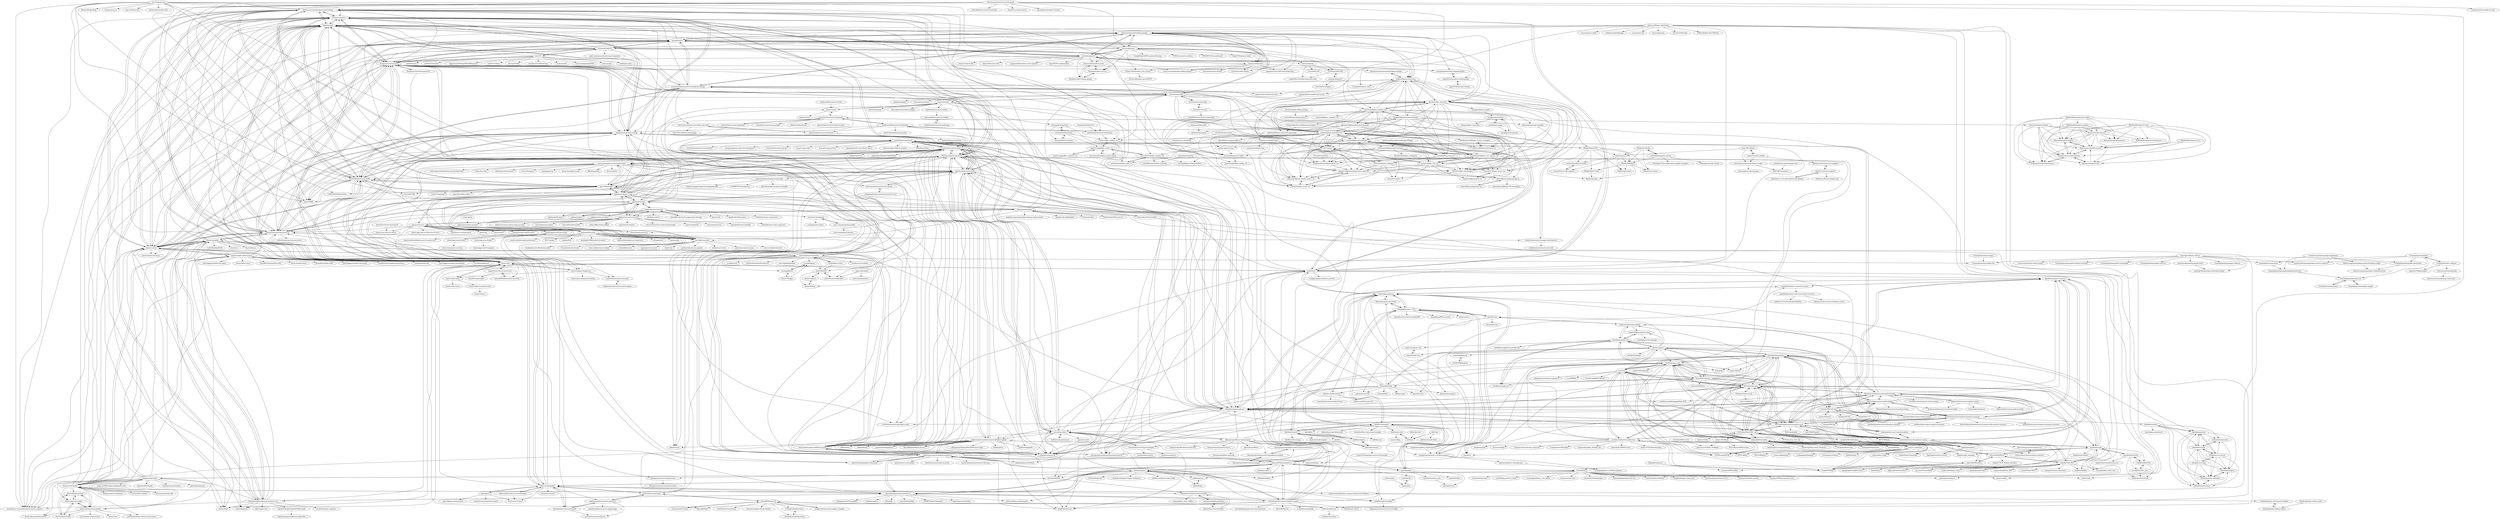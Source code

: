 digraph G {
"elasticsearch-dump/elasticsearch-dump" -> "lmenezes/cerebro"
"elasticsearch-dump/elasticsearch-dump" -> "Yelp/elastalert"
"elasticsearch-dump/elasticsearch-dump" -> "NLPchina/elasticsearch-sql"
"elasticsearch-dump/elasticsearch-dump" -> "mobz/elasticsearch-head"
"elasticsearch-dump/elasticsearch-dump" -> "ElasticHQ/elasticsearch-HQ"
"elasticsearch-dump/elasticsearch-dump" -> "elastic/curator"
"elasticsearch-dump/elasticsearch-dump" -> "dzharii/awesome-elasticsearch"
"elasticsearch-dump/elasticsearch-dump" -> "appbaseio/dejavu"
"elasticsearch-dump/elasticsearch-dump" -> "infinilabs/analysis-ik" ["e"=1]
"elasticsearch-dump/elasticsearch-dump" -> "elastic/rally"
"elasticsearch-dump/elasticsearch-dump" -> "yahoo/CMAK" ["e"=1]
"elasticsearch-dump/elasticsearch-dump" -> "prometheus-community/elasticsearch_exporter" ["e"=1]
"elasticsearch-dump/elasticsearch-dump" -> "floragunn/search-guard"
"elasticsearch-dump/elasticsearch-dump" -> "lmenezes/elasticsearch-kopf"
"elasticsearch-dump/elasticsearch-dump" -> "medcl/esm"
"lmenezes/elasticsearch-kopf" -> "lukas-vlcek/bigdesk"
"lmenezes/elasticsearch-kopf" -> "lmenezes/cerebro"
"lmenezes/elasticsearch-kopf" -> "ElasticHQ/elasticsearch-HQ"
"lmenezes/elasticsearch-kopf" -> "floragunn/search-guard"
"lmenezes/elasticsearch-kopf" -> "elastic/curator"
"lmenezes/elasticsearch-kopf" -> "mobz/elasticsearch-head"
"lmenezes/elasticsearch-kopf" -> "Yelp/elastalert"
"lmenezes/elasticsearch-kopf" -> "NLPchina/elasticsearch-sql"
"lmenezes/elasticsearch-kopf" -> "jprante/elasticsearch-jdbc"
"lmenezes/elasticsearch-kopf" -> "elastic/rally"
"lmenezes/elasticsearch-kopf" -> "elasticsearch-dump/elasticsearch-dump"
"lmenezes/elasticsearch-kopf" -> "elastic/logstash-forwarder"
"lmenezes/elasticsearch-kopf" -> "searchbox-io/Jest"
"lmenezes/elasticsearch-kopf" -> "logstash-plugins/logstash-patterns-core"
"lmenezes/elasticsearch-kopf" -> "medcl/elasticsearch-rtf"
"elastic/search-ui" -> "appbaseio/reactivesearch"
"elastic/search-ui" -> "searchkit/searchkit"
"elastic/search-ui" -> "dadoonet/fscrawler"
"elastic/search-ui" -> "elastic/vue-search-ui-demo"
"elastic/search-ui" -> "betagouv/react-elasticsearch"
"elastic/search-ui" -> "appbaseio/dejavu"
"elastic/search-ui" -> "elastic/app-search-reference-ui-react"
"elastic/search-ui" -> "algolia/react-instantsearch" ["e"=1]
"elastic/search-ui" -> "elastic/elasticsearch-js" ["e"=1]
"elastic/search-ui" -> "elastic/eui" ["e"=1]
"elastic/search-ui" -> "elastic/app-search-javascript"
"elastic/search-ui" -> "elastic/eland" ["e"=1]
"elastic/search-ui" -> "elastic/rally"
"elastic/search-ui" -> "o19s/elasticsearch-learning-to-rank" ["e"=1]
"elastic/search-ui" -> "dzharii/awesome-elasticsearch"
"yairtawil/auto-subscriptions" -> "yairtawil/ng-drag-drop-list"
"maxyermayank/docker-compose-elasticsearch-kibana" -> "elastic/stack-docker"
"maxyermayank/docker-compose-elasticsearch-kibana" -> "blacktop/docker-elasticsearch-alpine"
"elastic/curator" -> "Yelp/elastalert"
"elastic/curator" -> "elastic/rally"
"elastic/curator" -> "lmenezes/elasticsearch-kopf"
"elastic/curator" -> "floragunn/search-guard"
"elastic/curator" -> "lmenezes/cerebro"
"elastic/curator" -> "elasticsearch-dump/elasticsearch-dump"
"elastic/curator" -> "sentinl/sentinl"
"elastic/curator" -> "ElasticHQ/elasticsearch-HQ"
"elastic/curator" -> "elastic/beats" ["e"=1]
"elastic/curator" -> "elastic/ansible-elasticsearch"
"elastic/curator" -> "prometheus-community/elasticsearch_exporter" ["e"=1]
"elastic/curator" -> "elastic/logstash-forwarder"
"elastic/curator" -> "elastic/examples"
"elastic/curator" -> "dzharii/awesome-elasticsearch"
"elastic/curator" -> "elastic/elasticsearch-py" ["e"=1]
"medcl/infini-gateway" -> "medcl/esm"
"medcl/infini-gateway" -> "infinilabs/gateway"
"medcl/infini-gateway" -> "didi/ES-Fastloader"
"medcl/infini-gateway" -> "mingyitianxia/elastic-certified-engineer"
"medcl/infini-gateway" -> "LuXugang/Lucene-7.x-9.x"
"medcl/infini-gateway" -> "didi/KnowSearch"
"medcl/infini-gateway" -> "medcl/book-elastic-search-in-action"
"medcl/infini-gateway" -> "vipshop/pallas"
"medcl/infini-gateway" -> "felayman/elasticsearch-full"
"huaban/jieba-analysis" -> "NLPchina/ansj_seg"
"huaban/jieba-analysis" -> "ysc/word"
"huaban/jieba-analysis" -> "fxsjy/jieba" ["e"=1]
"huaban/jieba-analysis" -> "NLPchina/nlp-lang"
"huaban/jieba-analysis" -> "ysc/cws_evaluation"
"huaban/jieba-analysis" -> "sing1ee/elasticsearch-jieba-plugin"
"huaban/jieba-analysis" -> "NLPchina/Word2VEC_java"
"huaban/jieba-analysis" -> "thunlp/THULAC-Java"
"huaban/jieba-analysis" -> "FudanNLP/fnlp" ["e"=1]
"huaban/jieba-analysis" -> "hankcs/HanLP" ["e"=1]
"huaban/jieba-analysis" -> "infinilabs/analysis-ik" ["e"=1]
"huaban/jieba-analysis" -> "shibing624/similarity"
"huaban/jieba-analysis" -> "wks/ik-analyzer"
"huaban/jieba-analysis" -> "NLPIR-team/NLPIR" ["e"=1]
"huaban/jieba-analysis" -> "ysc/QuestionAnsweringSystem"
"elastic/elasticsearch-definitive-guide" -> "elasticsearch-cn/elasticsearch-definitive-guide"
"elastic/elasticsearch-definitive-guide" -> "looly/elasticsearch-definitive-guide-cn"
"elastic/elasticsearch-definitive-guide" -> "NLPchina/elasticsearch-sql"
"elastic/elasticsearch-definitive-guide" -> "mobz/elasticsearch-head"
"elastic/elasticsearch-definitive-guide" -> "elastic/examples"
"elastic/elasticsearch-definitive-guide" -> "spring-projects/spring-data-elasticsearch" ["e"=1]
"elastic/elasticsearch-definitive-guide" -> "elastic/elasticsearch-hadoop" ["e"=1]
"elastic/elasticsearch-definitive-guide" -> "lmenezes/elasticsearch-kopf"
"elastic/elasticsearch-definitive-guide" -> "searchbox-io/Jest"
"elastic/elasticsearch-definitive-guide" -> "infinilabs/analysis-ik" ["e"=1]
"elastic/elasticsearch-definitive-guide" -> "ElasticHQ/elasticsearch-HQ"
"elastic/elasticsearch-definitive-guide" -> "dzharii/awesome-elasticsearch"
"elastic/elasticsearch-definitive-guide" -> "medcl/elasticsearch-rtf"
"elastic/elasticsearch-definitive-guide" -> "elastic/rally"
"elastic/elasticsearch-definitive-guide" -> "lmenezes/cerebro"
"robcowart/kibana_plugins_list" -> "fbaligand/kibana-enhanced-table"
"robcowart/kibana_plugins_list" -> "dlumbrer/kbn_network"
"robcowart/kibana_plugins_list" -> "datasweet/kibana-datasweet-formula"
"robcowart/kibana_plugins_list" -> "walterra/kibana-milestones-vis"
"robcowart/kibana_plugins_list" -> "nreese/kibana-time-plugin"
"robcowart/kibana_plugins_list" -> "nreese/kibana-plugin-notes"
"robcowart/kibana_plugins_list" -> "wtakase/kibana-own-home"
"robcowart/kibana_plugins_list" -> "ewvann/kibana-pivot-table"
"robcowart/kibana_plugins_list" -> "gwintzer/kibana-comments-app-plugin"
"robcowart/kibana_plugins_list" -> "nyurik/kibana-vega-vis"
"robcowart/kibana_plugins_list" -> "elo7/cohort"
"robcowart/kibana_plugins_list" -> "aaronoah/kibana_calendar_vis"
"robcowart/kibana_plugins_list" -> "johtani/analyze-api-ui-plugin"
"robcowart/kibana_plugins_list" -> "dlumbrer/kbn_searchtables"
"robcowart/kibana_plugins_list" -> "PhaedrusTheGreek/transform_vis"
"fbaligand/kibana-enhanced-table" -> "datasweet/kibana-datasweet-formula"
"fbaligand/kibana-enhanced-table" -> "robcowart/kibana_plugins_list"
"fbaligand/kibana-enhanced-table" -> "nreese/kibana-time-plugin"
"fbaligand/kibana-enhanced-table" -> "dlumbrer/kbn_searchtables"
"fbaligand/kibana-enhanced-table" -> "walterra/kibana-milestones-vis"
"fbaligand/kibana-enhanced-table" -> "flexmonster/pivot-kibana"
"fbaligand/kibana-enhanced-table" -> "prelert/kibana-swimlane-vis"
"fbaligand/kibana-enhanced-table" -> "dlumbrer/kbn_network"
"fbaligand/kibana-enhanced-table" -> "ommsolutions/kibana_ext_metrics_vis"
"fbaligand/kibana-enhanced-table" -> "johtani/analyze-api-ui-plugin"
"fbaligand/kibana-enhanced-table" -> "wtakase/kibana-own-home"
"fbaligand/kibana-enhanced-table" -> "Orange-OpenSource/kibana-xlsx-import"
"fbaligand/kibana-enhanced-table" -> "elo7/cohort"
"fbaligand/kibana-enhanced-table" -> "alexfrancoeur/kibana_canvas_examples"
"fbaligand/kibana-enhanced-table" -> "ewvann/kibana-pivot-table"
"DmitryKey/luke" -> "apache/lucene-solr" ["e"=1]
"DmitryKey/luke" -> "LuXugang/Lucene-7.x-9.x"
"DmitryKey/luke" -> "searchbox-io/Jest"
"DmitryKey/luke" -> "wks/ik-analyzer"
"DmitryKey/luke" -> "tarzanek/luke"
"DmitryKey/luke" -> "apache/lucene" ["e"=1]
"DmitryKey/luke" -> "NLPchina/elasticsearch-sql"
"DmitryKey/luke" -> "lionsoul2014/jcseg"
"DmitryKey/luke" -> "blueshen/ik-analyzer"
"DmitryKey/luke" -> "mikemccand/luceneutil"
"DmitryKey/luke" -> "spring-projects/spring-data-elasticsearch" ["e"=1]
"DmitryKey/luke" -> "alibaba/cobar" ["e"=1]
"DmitryKey/luke" -> "jprante/elasticsearch-jdbc"
"DmitryKey/luke" -> "infinilabs/analysis-ik" ["e"=1]
"DmitryKey/luke" -> "NLPchina/ansj_seg"
"mobz/elasticsearch-head" -> "infinilabs/analysis-ik" ["e"=1]
"mobz/elasticsearch-head" -> "NLPchina/elasticsearch-sql"
"mobz/elasticsearch-head" -> "lmenezes/cerebro"
"mobz/elasticsearch-head" -> "medcl/elasticsearch-rtf"
"mobz/elasticsearch-head" -> "alibaba/canal" ["e"=1]
"mobz/elasticsearch-head" -> "alibaba/druid" ["e"=1]
"mobz/elasticsearch-head" -> "infinilabs/analysis-pinyin"
"mobz/elasticsearch-head" -> "elasticsearch-cn/elasticsearch-definitive-guide"
"mobz/elasticsearch-head" -> "MyCATApache/Mycat-Server" ["e"=1]
"mobz/elasticsearch-head" -> "alibaba/Sentinel" ["e"=1]
"mobz/elasticsearch-head" -> "qax-os/ElasticHD"
"mobz/elasticsearch-head" -> "yahoo/CMAK" ["e"=1]
"mobz/elasticsearch-head" -> "apolloconfig/apollo" ["e"=1]
"mobz/elasticsearch-head" -> "pagehelper/Mybatis-PageHelper" ["e"=1]
"mobz/elasticsearch-head" -> "apache/shardingsphere" ["e"=1]
"johnsusek/praeco" -> "jertel/elastalert2"
"johnsusek/praeco" -> "johnsusek/elastalert-server"
"johnsusek/praeco" -> "bitsensor/elastalert"
"johnsusek/praeco" -> "bitsensor/elastalert-kibana-plugin"
"johnsusek/praeco" -> "sentinl/sentinl"
"johnsusek/praeco" -> "Cargill/OpenSIEM-Logstash-Parsing"
"johnsusek/praeco" -> "NVISOsecurity/ee-outliers" ["e"=1]
"johnsusek/praeco" -> "JPCERTCC/SysmonSearch" ["e"=1]
"johnsusek/praeco" -> "Karql/elastalert2-server"
"johnsusek/praeco" -> "defenxor/dsiem"
"johnsusek/praeco" -> "daichi703n/praeco-helm"
"johnsusek/praeco" -> "Yelp/elastalert"
"johnsusek/praeco" -> "3CORESec/SIEGMA"
"johnsusek/praeco" -> "Nclose-ZA/elastalert_hive_alerter"
"johnsusek/praeco" -> "codelibs/elasticsearch-dataformat"
"InnerSearch/vue-innersearch" -> "elastic/vue-search-ui-demo"
"anbai-inc/Kibana_Hanization" -> "voilet/cmdb" ["e"=1]
"anbai-inc/Kibana_Hanization" -> "X-Mars/Zabbix-Alert-WeChat" ["e"=1]
"anbai-inc/Kibana_Hanization" -> "sentinl/sentinl"
"anbai-inc/Kibana_Hanization" -> "qax-os/ElasticHD"
"anbai-inc/Kibana_Hanization" -> "guohongze/adminset" ["e"=1]
"anbai-inc/Kibana_Hanization" -> "medcl/esm"
"anbai-inc/Kibana_Hanization" -> "qiueer/zabbix" ["e"=1]
"anbai-inc/Kibana_Hanization" -> "bitsensor/elastalert-kibana-plugin"
"anbai-inc/Kibana_Hanization" -> "roncoo/roncoo-cmdb" ["e"=1]
"anbai-inc/Kibana_Hanization" -> "v5tech/ELK"
"anbai-inc/Kibana_Hanization" -> "welliamcao/OpsManage" ["e"=1]
"anbai-inc/Kibana_Hanization" -> "xuxueli/xxl-conf" ["e"=1]
"anbai-inc/Kibana_Hanization" -> "starjun/openstar" ["e"=1]
"anbai-inc/Kibana_Hanization" -> "TrumanDu/indices_view"
"anbai-inc/Kibana_Hanization" -> "YoLoveLife/DevOps" ["e"=1]
"sscarduzio/elasticsearch-readonlyrest-plugin" -> "floragunn/search-guard"
"sscarduzio/elasticsearch-readonlyrest-plugin" -> "wtakase/kibana-own-home"
"sscarduzio/elasticsearch-readonlyrest-plugin" -> "beshu-tech/readonlyrest-docs"
"sscarduzio/elasticsearch-readonlyrest-plugin" -> "sentinl/sentinl"
"sscarduzio/elasticsearch-readonlyrest-plugin" -> "sirensolutions/kibi"
"sscarduzio/elasticsearch-readonlyrest-plugin" -> "dlumbrer/kbn_network"
"sscarduzio/elasticsearch-readonlyrest-plugin" -> "dzharii/awesome-elasticsearch"
"sscarduzio/elasticsearch-readonlyrest-plugin" -> "bitsensor/elastalert-kibana-plugin"
"sscarduzio/elasticsearch-readonlyrest-plugin" -> "ElasticHQ/elasticsearch-HQ"
"sscarduzio/elasticsearch-readonlyrest-plugin" -> "o19s/elasticsearch-learning-to-rank" ["e"=1]
"sscarduzio/elasticsearch-readonlyrest-plugin" -> "lmenezes/cerebro"
"sscarduzio/elasticsearch-readonlyrest-plugin" -> "Yelp/elastalert"
"sscarduzio/elasticsearch-readonlyrest-plugin" -> "elasticfence/elasticsearch-http-user-auth"
"sscarduzio/elasticsearch-readonlyrest-plugin" -> "nreese/kibana-time-plugin"
"sscarduzio/elasticsearch-readonlyrest-plugin" -> "lmenezes/elasticsearch-kopf"
"lukas-vlcek/bigdesk" -> "lmenezes/elasticsearch-kopf"
"lukas-vlcek/bigdesk" -> "hlstudio/bigdesk"
"lukas-vlcek/bigdesk" -> "karmi/elasticsearch-paramedic"
"lukas-vlcek/bigdesk" -> "aparo/pyes"
"lukas-vlcek/bigdesk" -> "elastic/elasticsearch-servicewrapper"
"lukas-vlcek/bigdesk" -> "elasticsearch-head"
"lukas-vlcek/bigdesk" -> "mobz/elasticsearch-head"
"lukas-vlcek/bigdesk" -> "ElasticHQ/elasticsearch-HQ"
"lukas-vlcek/bigdesk" -> "jprante/elasticsearch-jdbc"
"lukas-vlcek/bigdesk" -> "polyfractal/elasticsearch-inquisitor"
"lukas-vlcek/bigdesk" -> "chenryn/logstash-best-practice-cn"
"lukas-vlcek/bigdesk" -> "elastic/rally"
"lukas-vlcek/bigdesk" -> "jettro/elasticsearch-gui"
"lukas-vlcek/bigdesk" -> "Aconex/scrutineer" ["e"=1]
"lukas-vlcek/bigdesk" -> "Wprosdocimo/Elasticsearch-zabbix"
"maty21/mocha-sidebar" -> "hbenl/vscode-mocha-test-adapter"
"maty21/mocha-sidebar" -> "denvash/summer-time-theme-vscode"
"maty21/mocha-sidebar" -> "kube-HPC/hkube"
"mingyitianxia/deep_elasticsearch" -> "mingyitianxia/elastic-certified-engineer"
"mingyitianxia/deep_elasticsearch" -> "medcl/book-elastic-search-in-action"
"mingyitianxia/deep_elasticsearch" -> "medcl/infini-gateway"
"mingyitianxia/deep_elasticsearch" -> "felayman/elasticsearch-full"
"wks/ik-analyzer" -> "EugenePig/ik-analyzer-solr5"
"wks/ik-analyzer" -> "chenlb/mmseg4j-solr"
"wks/ik-analyzer" -> "blueshen/ik-analyzer"
"wks/ik-analyzer" -> "ysc/word"
"wks/ik-analyzer" -> "huaban/jieba-analysis"
"wks/ik-analyzer" -> "NLPchina/ansj_seg"
"wks/ik-analyzer" -> "lionsoul2014/jcseg"
"wks/ik-analyzer" -> "thunlp/THULAC-Java"
"wks/ik-analyzer" -> "alibaba/taokeeper" ["e"=1]
"wks/ik-analyzer" -> "chenlb/mmseg4j-core"
"wks/ik-analyzer" -> "yozhao/IKAnalyzer"
"wks/ik-analyzer" -> "DmitryKey/luke"
"wks/ik-analyzer" -> "zzboy/lucene"
"wks/ik-analyzer" -> "medcl/elasticsearch-analysis-mmseg"
"wks/ik-analyzer" -> "NLPchina/nlp-lang"
"vipshop/pallas" -> "vipshop/Pallas"
"vipshop/pallas" -> "vipshop/rdp"
"vipshop/pallas" -> "vipshop/Saturn" ["e"=1]
"vipshop/pallas" -> "vipadsteam/adam_asyn"
"vipshop/pallas" -> "didi/ES-Fastloader"
"mayabot/fastText4j" -> "mayabot/mynlp"
"mayabot/fastText4j" -> "vinhkhuc/JFastText"
"mayabot/fastText4j" -> "linkfluence/fastText4j"
"mayabot/fastText4j" -> "ivanhk/fastText_java"
"mayabot/fastText4j" -> "hankcs/text-classification-svm"
"luhuiguo/chinese-utils" -> "NLPchina/nlp-lang"
"luhuiguo/chinese-utils" -> "qzw1210/jpinyin"
"ysc/word" -> "ysc/cws_evaluation"
"ysc/word" -> "NLPchina/ansj_seg"
"ysc/word" -> "ysc/QuestionAnsweringSystem"
"ysc/word" -> "huaban/jieba-analysis"
"ysc/word" -> "NLPchina/nlp-lang"
"ysc/word" -> "lionsoul2014/jcseg"
"ysc/word" -> "NLPchina/Word2VEC_java"
"ysc/word" -> "shibing624/similarity"
"ysc/word" -> "wks/ik-analyzer"
"ysc/word" -> "CrawlScript/WebCollector" ["e"=1]
"ysc/word" -> "NLPIR-team/NLPIR" ["e"=1]
"ysc/word" -> "FudanNLP/fnlp" ["e"=1]
"ysc/word" -> "oldmanpushcart/greys-anatomy" ["e"=1]
"ysc/word" -> "ysc/APDPlat" ["e"=1]
"ysc/word" -> "koth/kcws" ["e"=1]
"lionsoul2014/jcseg" -> "NLPchina/ansj_seg"
"lionsoul2014/jcseg" -> "ysc/word"
"lionsoul2014/jcseg" -> "chenlb/mmseg4j-solr"
"lionsoul2014/jcseg" -> "chenlb/mmseg4j-core"
"lionsoul2014/jcseg" -> "NLPchina/nlp-lang"
"lionsoul2014/jcseg" -> "hankcs/hanlp-lucene-plugin"
"lionsoul2014/jcseg" -> "lionsoul2014/friso" ["e"=1]
"lionsoul2014/jcseg" -> "huaban/jieba-analysis"
"lionsoul2014/jcseg" -> "wks/ik-analyzer"
"lionsoul2014/jcseg" -> "thunlp/THULAC-Java"
"lionsoul2014/jcseg" -> "NLPchina/elasticsearch-analysis-ansj"
"lionsoul2014/jcseg" -> "ysc/cws_evaluation"
"lionsoul2014/jcseg" -> "infinilabs/analysis-pinyin"
"lionsoul2014/jcseg" -> "sing1ee/dict_build" ["e"=1]
"lionsoul2014/jcseg" -> "DmitryKey/luke"
"ysc/cws_evaluation" -> "ysc/word"
"ysc/cws_evaluation" -> "ysc/QuestionAnsweringSystem"
"ysc/cws_evaluation" -> "NLPchina/ansj_seg"
"ysc/cws_evaluation" -> "huaban/jieba-analysis"
"ysc/cws_evaluation" -> "koth/kcws" ["e"=1]
"ysc/cws_evaluation" -> "NLPchina/nlp-lang"
"ysc/cws_evaluation" -> "FudanNLP/fnlp" ["e"=1]
"ysc/cws_evaluation" -> "NLPIR-team/NLPIR" ["e"=1]
"ysc/cws_evaluation" -> "rockingdingo/deepnlp" ["e"=1]
"ysc/cws_evaluation" -> "sing1ee/dict_build" ["e"=1]
"ysc/cws_evaluation" -> "cnschema/cnSchema" ["e"=1]
"ysc/cws_evaluation" -> "baidu/Familia" ["e"=1]
"ysc/cws_evaluation" -> "HIT-SCIR/ltp" ["e"=1]
"ysc/cws_evaluation" -> "HIT-SCIR/pyltp" ["e"=1]
"ysc/cws_evaluation" -> "memect/kg-beijing" ["e"=1]
"NLPchina/elasticsearch-analysis-ansj" -> "medcl/elasticsearch-analysis-mmseg"
"NLPchina/elasticsearch-analysis-ansj" -> "bells/elasticsearch-analysis-dynamic-synonym"
"NLPchina/elasticsearch-analysis-ansj" -> "NLPchina/ansj_seg"
"NLPchina/elasticsearch-analysis-ansj" -> "infinilabs/analysis-pinyin"
"NLPchina/elasticsearch-analysis-ansj" -> "sing1ee/elasticsearch-jieba-plugin"
"NLPchina/elasticsearch-analysis-ansj" -> "NLPchina/nlp-lang"
"NLPchina/elasticsearch-analysis-ansj" -> "KennFalcon/elasticsearch-analysis-hanlp"
"NLPchina/elasticsearch-analysis-ansj" -> "huaban/elasticsearch-analysis-jieba"
"NLPchina/elasticsearch-analysis-ansj" -> "gsh199449/spider" ["e"=1]
"NLPchina/elasticsearch-analysis-ansj" -> "NLPchina/Jcoder" ["e"=1]
"NLPchina/elasticsearch-analysis-ansj" -> "infinilabs/analysis-stconvert"
"NLPchina/elasticsearch-analysis-ansj" -> "NLPchina/Word2VEC_java"
"NLPchina/elasticsearch-analysis-ansj" -> "searchbox-io/Jest"
"NLPchina/elasticsearch-analysis-ansj" -> "NLPchina/elasticsearch-sql"
"NLPchina/elasticsearch-analysis-ansj" -> "jprante/elasticsearch-jdbc"
"NLPchina/nlp-lang" -> "NLPchina/ansj_seg"
"NLPchina/nlp-lang" -> "infinilabs/analysis-pinyin"
"NLPchina/nlp-lang" -> "luhuiguo/chinese-utils"
"NLPchina/nlp-lang" -> "NLPchina/Word2VEC_java"
"NLPchina/nlp-lang" -> "FudanNLP/fnlp" ["e"=1]
"NLPchina/nlp-lang" -> "NLPchina/elasticsearch-analysis-ansj"
"NLPchina/nlp-lang" -> "huaban/jieba-analysis"
"NLPchina/nlp-lang" -> "ysc/word"
"NLPchina/nlp-lang" -> "shibing624/similarity"
"NLPchina/nlp-lang" -> "koth/kcws" ["e"=1]
"NLPchina/nlp-lang" -> "KennFalcon/elasticsearch-analysis-hanlp"
"NLPchina/nlp-lang" -> "mayabot/mynlp"
"NLPchina/nlp-lang" -> "ysc/cws_evaluation"
"NLPchina/nlp-lang" -> "ysc/QuestionAnsweringSystem"
"NLPchina/nlp-lang" -> "NLPIR-team/NLPIR" ["e"=1]
"vipshop/rdp" -> "vipshop/drc"
"LuXugang/Lucene-7.x-9.x" -> "zzboy/lucene"
"LuXugang/Lucene-7.x-9.x" -> "didi/ES-Fastloader"
"LuXugang/Lucene-7.x-9.x" -> "opendistro-for-elasticsearch/k-NN" ["e"=1]
"LuXugang/Lucene-7.x-9.x" -> "mingyitianxia/elastic-certified-engineer"
"LuXugang/Lucene-7.x-9.x" -> "zhangdapao995/es-pcstat"
"LuXugang/Lucene-7.x-9.x" -> "mikemccand/luceneutil"
"LuXugang/Lucene-7.x-9.x" -> "felayman/elasticsearch-full"
"LuXugang/Lucene-7.x-9.x" -> "medcl/infini-gateway"
"LuXugang/Lucene-7.x-9.x" -> "apache/lucene" ["e"=1]
"LuXugang/Lucene-7.x-9.x" -> "zhihu/rucene" ["e"=1]
"vipadsteam/adam_asyn" -> "vipshop/Saturn" ["e"=1]
"elastic/app-search-node" -> "elastic/app-search-javascript"
"elastic/app-search-node" -> "elastic/enterprise-search-js"
"huaban/elasticsearch-analysis-jieba" -> "sing1ee/elasticsearch-jieba-plugin"
"huaban/elasticsearch-analysis-jieba" -> "medcl/elasticsearch-analysis-mmseg"
"huaban/elasticsearch-analysis-jieba" -> "infinilabs/analysis-stconvert"
"huaban/elasticsearch-analysis-jieba" -> "NLPchina/elasticsearch-analysis-ansj"
"moshe/elasticsearch-comrade" -> "stephanediondev/elasticsearch-admin"
"datasweet/datatable" -> "datasweet/jsonmap"
"chenlb/mmseg4j-solr" -> "chenlb/mmseg4j-core"
"chenlb/mmseg4j-solr" -> "EugenePig/ik-analyzer-solr5"
"chenlb/mmseg4j-solr" -> "hankcs/hanlp-lucene-plugin"
"chenlb/mmseg4j-solr" -> "medcl/elasticsearch-analysis-mmseg"
"chenlb/mmseg4j-solr" -> "sing1ee/jieba-solr"
"chenlb/mmseg4j-solr" -> "chenlb/mmseg4j-from-googlecode"
"chenlb/mmseg4j-solr" -> "wks/ik-analyzer"
"chenlb/mmseg4j-solr" -> "lionsoul2014/jcseg"
"chenlb/mmseg4j-solr" -> "sing1ee/analyzer-solr"
"betagouv/react-elasticsearch" -> "logisticinfotech/elasticsearch-reactjs-crud"
"NLPchina/Word2VEC_java" -> "siegfang/word2vec"
"NLPchina/Word2VEC_java" -> "jsksxs360/Word2Vec"
"NLPchina/Word2VEC_java" -> "NLPchina/nlp-lang"
"NLPchina/Word2VEC_java" -> "medallia/Word2VecJava"
"NLPchina/Word2VEC_java" -> "NLPchina/ansj_seg"
"NLPchina/Word2VEC_java" -> "shibing624/similarity"
"NLPchina/Word2VEC_java" -> "ysc/QuestionAnsweringSystem"
"NLPchina/Word2VEC_java" -> "NLPchina/ansj_fast_lda" ["e"=1]
"NLPchina/Word2VEC_java" -> "hankcs/LDA4j" ["e"=1]
"NLPchina/Word2VEC_java" -> "huaban/jieba-analysis"
"NLPchina/Word2VEC_java" -> "hankcs/TextRank"
"NLPchina/Word2VEC_java" -> "ysc/word"
"NLPchina/Word2VEC_java" -> "FudanNLP/fnlp" ["e"=1]
"NLPchina/Word2VEC_java" -> "NLPchina/elasticsearch-analysis-ansj"
"NLPchina/Word2VEC_java" -> "HIT-SCIR/ltp4j"
"joekiller/logstash-kafka" -> "endgameinc/elasticsearch-river-kafka" ["e"=1]
"fdv/running-elasticsearch-fun-profit" -> "elastic/rally"
"fdv/running-elasticsearch-fun-profit" -> "dzharii/awesome-elasticsearch"
"fdv/running-elasticsearch-fun-profit" -> "synthesio/infra-ansible-es-tools"
"fdv/running-elasticsearch-fun-profit" -> "jolicode/elasticsearch-cheatsheet"
"fdv/running-elasticsearch-fun-profit" -> "dwyl/learn-elasticsearch" ["e"=1]
"fdv/running-elasticsearch-fun-profit" -> "beshu-tech/readonlyrest-docs"
"fdv/running-elasticsearch-fun-profit" -> "elasticsearch-dump/elasticsearch-dump"
"fdv/running-elasticsearch-fun-profit" -> "elastic/support-diagnostics"
"fdv/running-elasticsearch-fun-profit" -> "johnsusek/praeco"
"fdv/running-elasticsearch-fun-profit" -> "maxyermayank/docker-compose-elasticsearch-kibana"
"fdv/running-elasticsearch-fun-profit" -> "manankalra/elastalert-tutorial" ["e"=1]
"fdv/running-elasticsearch-fun-profit" -> "oliver006/elasticsearch-test-data"
"kondratyev-nv/vscode-python-test-adapter" -> "hbenl/vscode-test-explorer"
"vipshop/drc" -> "vipshop/rdp"
"WebDataRocks/web-pivot-table" -> "flexmonster/pivot-angular"
"WebDataRocks/web-pivot-table" -> "flexmonster/pivot-react"
"WebDataRocks/web-pivot-table" -> "flexmonster/api-data-source"
"WebDataRocks/web-pivot-table" -> "WebDataRocks/pivot-angular"
"WebDataRocks/web-pivot-table" -> "flexmonster/vue-flexmonster"
"WebDataRocks/web-pivot-table" -> "flexmonster/react-flexmonster"
"WebDataRocks/web-pivot-table" -> "flexmonster/ng-flexmonster"
"medcl/book-elastic-search-in-action" -> "infinilabs/analysis-stconvert"
"medcl/book-elastic-search-in-action" -> "medcl/book-elastic-search-in-action-resources"
"medcl/book-elastic-search-in-action" -> "medcl/infini-gateway"
"microbun/elasticsearch-thulac-plugin" -> "sing1ee/elasticsearch-jieba-plugin"
"microbun/elasticsearch-thulac-plugin" -> "thunlp/THULAC-Java"
"microbun/elasticsearch-thulac-plugin" -> "KennFalcon/elasticsearch-analysis-hanlp"
"siegfang/word2vec" -> "NLPchina/Word2VEC_java"
"siegfang/word2vec" -> "medallia/Word2VecJava"
"siegfang/word2vec" -> "kojisekig/word2vec-lucene"
"kube-HPC/hkube" -> "AnSyn/ansyn"
"kube-HPC/hkube" -> "maty21/mocha-sidebar"
"kube-HPC/hkube" -> "denvash/summer-time-theme-vscode"
"xuyaoqiang/elastalert-dingtalk-plugin" -> "anjia0532/elastalert-wechat-plugin"
"socprime/SigmaUI" -> "3CORESec/SIEGMA"
"socprime/SigmaUI" -> "Neo23x0/evt2sigma" ["e"=1]
"glenacota/elastic-training-repo" -> "zyongqing/elastic-certified-engineer"
"hbenl/vscode-mocha-test-adapter" -> "hbenl/vscode-test-explorer"
"hankcs/TextRank" -> "johnson-xu01/W2V_TextRank"
"hankcs/TextRank" -> "WuLC/KeywordExtraction"
"mayabot/mynlp" -> "mayabot/fastText4j"
"mayabot/mynlp" -> "jsksxs360/AHANLP"
"mayabot/mynlp" -> "NLPchina/nlp-lang"
"mayabot/mynlp" -> "shibing624/similarity"
"mayabot/mynlp" -> "shinyke/Time-NLP"
"mayabot/mynlp" -> "NLPchina/ansj_seg"
"mayabot/mynlp" -> "KennFalcon/elasticsearch-analysis-hanlp"
"mayabot/mynlp" -> "vinhkhuc/JFastText"
"mayabot/mynlp" -> "houbb/word-checker" ["e"=1]
"mayabot/mynlp" -> "crownpku/Rasa_NLU_Chi" ["e"=1]
"mayabot/mynlp" -> "huaban/jieba-analysis"
"mayabot/mynlp" -> "SnakeHacker/QA-Snake" ["e"=1]
"mayabot/mynlp" -> "yongzhuo/nlp_xiaojiang" ["e"=1]
"mayabot/mynlp" -> "kidden/nlp4han"
"defenxor/dsiem" -> "V1D1AN/S1EM" ["e"=1]
"defenxor/dsiem" -> "Loginsoft-LLC/threat-detection-rules"
"defenxor/dsiem" -> "3CORESec/SIEGMA"
"chenlb/mmseg4j-core" -> "chenlb/mmseg4j-solr"
"StephaneBour/sense-chrome" -> "elastic/sense"
"ppadovani/KibanaNestedSupportPlugin" -> "istresearch/kibana-object-format"
"yozhao/IKAnalyzer" -> "yyn0210/IKAnalyzer"
"bbossgroups/bboss-elasticsearch" -> "bbossgroups/elasticsearch-example"
"bbossgroups/bboss-elasticsearch" -> "bbossgroups/db-elasticsearch-tool"
"bbossgroups/bboss-elasticsearch" -> "bbossgroups/elasticsearch-springboot-example"
"bbossgroups/bboss-elasticsearch" -> "bbossgroups/bboss"
"bbossgroups/bboss-elasticsearch" -> "searchbox-io/Jest"
"bbossgroups/bboss-elasticsearch" -> "v5tech/elasticsearch-jest-example"
"bbossgroups/bboss-elasticsearch" -> "spring-projects/spring-data-elasticsearch" ["e"=1]
"bbossgroups/bboss-elasticsearch" -> "bbossgroups/springboot-elasticsearch-webservice"
"bbossgroups/bboss-elasticsearch" -> "infinilabs/analysis-pinyin"
"bbossgroups/bboss-elasticsearch" -> "NLPchina/elasticsearch-sql"
"bbossgroups/bboss-elasticsearch" -> "mingyitianxia/deep_elasticsearch"
"bbossgroups/bboss-elasticsearch" -> "vipshop/pallas"
"bbossgroups/bboss-elasticsearch" -> "dadoonet/spring-elasticsearch" ["e"=1]
"bbossgroups/bboss-elasticsearch" -> "bells/elasticsearch-analysis-dynamic-synonym"
"hbenl/vscode-test-explorer" -> "hbenl/vscode-mocha-test-adapter"
"hbenl/vscode-test-explorer" -> "kondratyev-nv/vscode-python-test-adapter"
"hbenl/vscode-test-explorer" -> "hbenl/vscode-test-adapter-api"
"vlio20/utils-decorators" -> "outbrain-inc/ob-kb-funnel"
"vlio20/utils-decorators" -> "outbrain-inc/cv-boostifier"
"lmangani/kibana_graph" -> "lmangani/gun-elastic"
"codelibs/elasticsearch-dataformat" -> "chenryn/kbn_sankey_vis"
"bbossgroups/elasticsearch-example" -> "bbossgroups/elasticsearch-springboot-example"
"bbossgroups/elasticsearch-example" -> "bbossgroups/springboot-elasticsearch-webservice"
"bbossgroups/elasticsearch-springboot-example" -> "bbossgroups/springboot-elasticsearch-webservice"
"bbossgroups/elasticsearch-springboot-example" -> "bbossgroups/elasticsearch-example"
"gwintzer/kibana-comments-app-plugin" -> "ewvann/kibana-pivot-table"
"alexfrancoeur/kibana_canvas_examples" -> "walterra/kibana-milestones-vis"
"WebDataRocks/pivot-angular" -> "flexmonster/pivot-angular"
"WebDataRocks/pivot-angular" -> "flexmonster/pivot-react"
"WebDataRocks/pivot-angular" -> "flexmonster/api-data-source"
"WebDataRocks/pivot-angular" -> "flexmonster/vue-flexmonster"
"WebDataRocks/pivot-angular" -> "WebDataRocks/pivot-localizations"
"WebDataRocks/pivot-angular" -> "flexmonster/react-flexmonster"
"didi/elastic-trib" -> "xianzou/blog"
"didi/elastic-trib" -> "didi/sgt"
"Webiks/GeoStrike" -> "articodeltd/angular-cesium"
"Webiks/GeoStrike" -> "Webiks/MapMip"
"Webiks/GeoStrike" -> "Webiks/force-horse"
"Webiks/GeoStrike" -> "AnSyn/ansyn"
"elastic/app-search-php" -> "elastic/app-search-magento"
"blacktop/docker-elastic-stack" -> "blacktop/docker-kibana-alpine"
"didi/collection" -> "didi/sgt"
"didi/sgt" -> "didi/elastic-trib"
"flexmonster/api-data-source" -> "flexmonster/vue-flexmonster"
"flexmonster/api-data-source" -> "flexmonster/pivot-angular"
"datasweet/kibana-datasweet-formula" -> "fbaligand/kibana-enhanced-table"
"datasweet/kibana-datasweet-formula" -> "ommsolutions/kibana_ext_metrics_vis"
"datasweet/kibana-datasweet-formula" -> "dlumbrer/kbn_searchtables"
"datasweet/kibana-datasweet-formula" -> "robcowart/kibana_plugins_list"
"datasweet/kibana-datasweet-formula" -> "datasweet/jsonmap"
"datasweet/kibana-datasweet-formula" -> "samtecspg/conveyor"
"datasweet/kibana-datasweet-formula" -> "prelert/kibana-swimlane-vis"
"walterra/kibana-milestones-vis" -> "alexfrancoeur/kibana_canvas_examples"
"Orange-OpenSource/kibana-xlsx-import" -> "gwintzer/kibana-comments-app-plugin"
"denvash/summer-time-theme-vscode" -> "denvash/jesta-android-app"
"denvash/summer-time-theme-vscode" -> "kube-HPC/simulator"
"flexmonster/pivot-kibana" -> "flexmonster/react-flexmonster"
"flexmonster/pivot-kibana" -> "flexmonster/pivot-react"
"flexmonster/pivot-kibana" -> "flexmonster/vue-flexmonster"
"flexmonster/pivot-kibana" -> "flexmonster/api-data-source"
"flexmonster/pivot-kibana" -> "flexmonster/pivot-angular"
"flexmonster/pivot-kibana" -> "flexmonster/ng-flexmonster"
"flexmonster/pivot-kibana" -> "flexmonster/pivot-vue"
"medcl/book-elastic-search-in-action-resources" -> "jackylee1/CarsDataAnalysisPlatfom"
"medcl/book-elastic-search-in-action-resources" -> "bojone/unsupervised-vocabulary-search"
"flexmonster/pivot-angular" -> "flexmonster/api-data-source"
"flexmonster/pivot-angular" -> "flexmonster/vue-flexmonster"
"WebDataRocks/pivot-localizations" -> "flexmonster/api-data-source"
"lmangani/gun-elastic" -> "gundb/gun-mongo-key"
"lmangani/gun-elastic" -> "gundb/gun-mongo"
"lmangani/gun-elastic" -> "lmangani/gun-cassandra"
"WebDataRocks/pivot-react" -> "flexmonster/pivot-react"
"WebDataRocks/pivot-react" -> "flexmonster/api-data-source"
"WebDataRocks/pivot-react" -> "flexmonster/vue-flexmonster"
"WebDataRocks/pivot-react" -> "flexmonster/pivot-angular"
"WebDataRocks/pivot-react" -> "WebDataRocks/pivot-localizations"
"WebDataRocks/pivot-react" -> "flexmonster/react-flexmonster"
"WebDataRocks/pivot-react" -> "flexmonster/ng-flexmonster"
"WebDataRocks/pivot-react" -> "flexmonster/pivot-vue"
"fjiangAI/easykeras" -> "liuxuan320/Word2Vec"
"bbossgroups/springboot-elasticsearch-webservice" -> "bbossgroups/elasticsearch-springboot-example"
"flexmonster/react-flexmonster" -> "flexmonster/vue-flexmonster"
"infinilabs/framework" -> "infinilabs/loadgen"
"infinilabs/framework" -> "infinilabs/console"
"wtjs/tooltip" -> "appbaseio/reactive-manual"
"Yelp/elastalert" -> "sentinl/sentinl"
"Yelp/elastalert" -> "lmenezes/cerebro"
"Yelp/elastalert" -> "bitsensor/elastalert-kibana-plugin"
"Yelp/elastalert" -> "elastic/curator"
"Yelp/elastalert" -> "floragunn/search-guard"
"Yelp/elastalert" -> "dzharii/awesome-elasticsearch"
"Yelp/elastalert" -> "elasticsearch-dump/elasticsearch-dump"
"Yelp/elastalert" -> "elastic/beats" ["e"=1]
"Yelp/elastalert" -> "jertel/elastalert2"
"Yelp/elastalert" -> "lmenezes/elasticsearch-kopf"
"Yelp/elastalert" -> "ElasticHQ/elasticsearch-HQ"
"Yelp/elastalert" -> "yahoo/CMAK" ["e"=1]
"Yelp/elastalert" -> "NLPchina/elasticsearch-sql"
"Yelp/elastalert" -> "elastic/logstash" ["e"=1]
"Yelp/elastalert" -> "logstash-plugins/logstash-patterns-core"
"ysc/QuestionAnsweringSystem" -> "ysc/word"
"ysc/QuestionAnsweringSystem" -> "SnakeHacker/QA-Snake" ["e"=1]
"ysc/QuestionAnsweringSystem" -> "baidu/AnyQ" ["e"=1]
"ysc/QuestionAnsweringSystem" -> "white127/QA-deep-learning" ["e"=1]
"ysc/QuestionAnsweringSystem" -> "shuaihuaiyi/QA" ["e"=1]
"ysc/QuestionAnsweringSystem" -> "ysc/cws_evaluation"
"ysc/QuestionAnsweringSystem" -> "brmson/yodaqa" ["e"=1]
"ysc/QuestionAnsweringSystem" -> "NLPchina/ansj_seg"
"ysc/QuestionAnsweringSystem" -> "chatopera/insuranceqa-corpus-zh" ["e"=1]
"ysc/QuestionAnsweringSystem" -> "NLPchina/Word2VEC_java"
"ysc/QuestionAnsweringSystem" -> "Conchylicultor/DeepQA" ["e"=1]
"ysc/QuestionAnsweringSystem" -> "NLPchina/nlp-lang"
"ysc/QuestionAnsweringSystem" -> "FudanNLP/fnlp" ["e"=1]
"ysc/QuestionAnsweringSystem" -> "qhduan/Seq2Seq_Chatbot_QA" ["e"=1]
"ysc/QuestionAnsweringSystem" -> "lcdevelop/ChatBotCourse" ["e"=1]
"spujadas/elk-docker" -> "deviantony/docker-elk" ["e"=1]
"spujadas/elk-docker" -> "elastic/stack-docker"
"spujadas/elk-docker" -> "v5tech/ELK"
"spujadas/elk-docker" -> "logstash-plugins/logstash-patterns-core"
"spujadas/elk-docker" -> "Yelp/elastalert"
"spujadas/elk-docker" -> "elastic/curator"
"spujadas/elk-docker" -> "vegasbrianc/prometheus" ["e"=1]
"spujadas/elk-docker" -> "elastic/logstash-docker"
"spujadas/elk-docker" -> "elastic/beats" ["e"=1]
"spujadas/elk-docker" -> "docker-library/elasticsearch" ["e"=1]
"spujadas/elk-docker" -> "elastic/examples"
"spujadas/elk-docker" -> "gliderlabs/logspout" ["e"=1]
"spujadas/elk-docker" -> "elastic/elasticsearch-docker"
"spujadas/elk-docker" -> "maguowei/k8s-docker-desktop-for-mac" ["e"=1]
"spujadas/elk-docker" -> "spujadas/elkx-docker"
"NLPchina/elasticsearch-sql" -> "mobz/elasticsearch-head"
"NLPchina/elasticsearch-sql" -> "infinilabs/analysis-ik" ["e"=1]
"NLPchina/elasticsearch-sql" -> "jprante/elasticsearch-jdbc"
"NLPchina/elasticsearch-sql" -> "qax-os/ElasticHD"
"NLPchina/elasticsearch-sql" -> "apache/shardingsphere-elasticjob" ["e"=1]
"NLPchina/elasticsearch-sql" -> "lmenezes/cerebro"
"NLPchina/elasticsearch-sql" -> "yahoo/CMAK" ["e"=1]
"NLPchina/elasticsearch-sql" -> "alibaba/canal" ["e"=1]
"NLPchina/elasticsearch-sql" -> "searchbox-io/Jest"
"NLPchina/elasticsearch-sql" -> "ElasticHQ/elasticsearch-HQ"
"NLPchina/elasticsearch-sql" -> "elasticsearch-cn/elasticsearch-definitive-guide"
"NLPchina/elasticsearch-sql" -> "elasticsearch-dump/elasticsearch-dump"
"NLPchina/elasticsearch-sql" -> "spring-projects/spring-data-elasticsearch" ["e"=1]
"NLPchina/elasticsearch-sql" -> "go-mysql-org/go-mysql-elasticsearch"
"NLPchina/elasticsearch-sql" -> "infinilabs/analysis-pinyin"
"elasticsearch-cn/elasticsearch-definitive-guide" -> "looly/elasticsearch-definitive-guide-cn"
"elasticsearch-cn/elasticsearch-definitive-guide" -> "infinilabs/analysis-ik" ["e"=1]
"elasticsearch-cn/elasticsearch-definitive-guide" -> "mobz/elasticsearch-head"
"elasticsearch-cn/elasticsearch-definitive-guide" -> "NLPchina/elasticsearch-sql"
"elasticsearch-cn/elasticsearch-definitive-guide" -> "elastic/elasticsearch-definitive-guide"
"elasticsearch-cn/elasticsearch-definitive-guide" -> "apache/shardingsphere-elasticjob" ["e"=1]
"elasticsearch-cn/elasticsearch-definitive-guide" -> "apache/shardingsphere" ["e"=1]
"elasticsearch-cn/elasticsearch-definitive-guide" -> "MyCATApache/Mycat-Server" ["e"=1]
"elasticsearch-cn/elasticsearch-definitive-guide" -> "qibaoguang/Spring-Boot-Reference-Guide" ["e"=1]
"elasticsearch-cn/elasticsearch-definitive-guide" -> "knightliao/disconf" ["e"=1]
"elasticsearch-cn/elasticsearch-definitive-guide" -> "alibaba/canal" ["e"=1]
"elasticsearch-cn/elasticsearch-definitive-guide" -> "dianping/cat" ["e"=1]
"elasticsearch-cn/elasticsearch-definitive-guide" -> "alibaba/druid" ["e"=1]
"elasticsearch-cn/elasticsearch-definitive-guide" -> "apolloconfig/apollo" ["e"=1]
"elasticsearch-cn/elasticsearch-definitive-guide" -> "alibaba/otter" ["e"=1]
"looly/elasticsearch-definitive-guide-cn" -> "elasticsearch-cn/elasticsearch-definitive-guide"
"looly/elasticsearch-definitive-guide-cn" -> "GavinFoo/elasticsearch-definitive-guide"
"looly/elasticsearch-definitive-guide-cn" -> "elastic/elasticsearch-definitive-guide"
"looly/elasticsearch-definitive-guide-cn" -> "jprante/elasticsearch-jdbc"
"looly/elasticsearch-definitive-guide-cn" -> "medcl/elasticsearch-rtf"
"looly/elasticsearch-definitive-guide-cn" -> "NLPchina/elasticsearch-sql"
"looly/elasticsearch-definitive-guide-cn" -> "waylau/netty-4-user-guide" ["e"=1]
"looly/elasticsearch-definitive-guide-cn" -> "knightliao/disconf" ["e"=1]
"looly/elasticsearch-definitive-guide-cn" -> "dangdangdotcom/dubbox" ["e"=1]
"looly/elasticsearch-definitive-guide-cn" -> "chenryn/logstash-best-practice-cn"
"looly/elasticsearch-definitive-guide-cn" -> "waylau/essential-netty-in-action" ["e"=1]
"looly/elasticsearch-definitive-guide-cn" -> "chenryn/ELKstack-guide-cn"
"looly/elasticsearch-definitive-guide-cn" -> "weibocom/motan" ["e"=1]
"looly/elasticsearch-definitive-guide-cn" -> "waylau/spring-framework-4-reference" ["e"=1]
"looly/elasticsearch-definitive-guide-cn" -> "apache/shardingsphere-elasticjob" ["e"=1]
"go-mysql-org/go-mysql-elasticsearch" -> "go-mysql-org/go-mysql" ["e"=1]
"go-mysql-org/go-mysql-elasticsearch" -> "jprante/elasticsearch-jdbc"
"go-mysql-org/go-mysql-elasticsearch" -> "flike/kingshard" ["e"=1]
"go-mysql-org/go-mysql-elasticsearch" -> "olivere/elastic" ["e"=1]
"go-mysql-org/go-mysql-elasticsearch" -> "julien-duponchelle/python-mysql-replication" ["e"=1]
"go-mysql-org/go-mysql-elasticsearch" -> "NLPchina/elasticsearch-sql"
"go-mysql-org/go-mysql-elasticsearch" -> "CodisLabs/codis" ["e"=1]
"go-mysql-org/go-mysql-elasticsearch" -> "elastic/go-elasticsearch" ["e"=1]
"go-mysql-org/go-mysql-elasticsearch" -> "alibaba/canal" ["e"=1]
"go-mysql-org/go-mysql-elasticsearch" -> "infinilabs/analysis-ik" ["e"=1]
"go-mysql-org/go-mysql-elasticsearch" -> "Terry-Mao/goim" ["e"=1]
"go-mysql-org/go-mysql-elasticsearch" -> "Qihoo360/Atlas" ["e"=1]
"go-mysql-org/go-mysql-elasticsearch" -> "ouqiang/gocron" ["e"=1]
"go-mysql-org/go-mysql-elasticsearch" -> "qax-os/ElasticHD"
"go-mysql-org/go-mysql-elasticsearch" -> "alibaba/otter" ["e"=1]
"logstash-plugins/logstash-patterns-core" -> "elastic/logstash" ["e"=1]
"logstash-plugins/logstash-patterns-core" -> "kkos/oniguruma" ["e"=1]
"logstash-plugins/logstash-patterns-core" -> "Yelp/elastalert"
"logstash-plugins/logstash-patterns-core" -> "elastic/beats" ["e"=1]
"logstash-plugins/logstash-patterns-core" -> "lmenezes/elasticsearch-kopf"
"logstash-plugins/logstash-patterns-core" -> "elastic/curator"
"logstash-plugins/logstash-patterns-core" -> "elastic/examples"
"logstash-plugins/logstash-patterns-core" -> "chenryn/logstash-best-practice-cn"
"logstash-plugins/logstash-patterns-core" -> "lmenezes/cerebro"
"logstash-plugins/logstash-patterns-core" -> "mobz/elasticsearch-head"
"logstash-plugins/logstash-patterns-core" -> "sentinl/sentinl"
"logstash-plugins/logstash-patterns-core" -> "elastic/ansible-elasticsearch"
"logstash-plugins/logstash-patterns-core" -> "prometheus-community/elasticsearch_exporter" ["e"=1]
"logstash-plugins/logstash-patterns-core" -> "prometheus/jmx_exporter" ["e"=1]
"logstash-plugins/logstash-patterns-core" -> "logstash-plugins/logstash-filter-grok"
"GavinFoo/elasticsearch-definitive-guide" -> "looly/elasticsearch-definitive-guide-cn"
"GavinFoo/elasticsearch-definitive-guide" -> "chenryn/logstash-best-practice-cn"
"GavinFoo/elasticsearch-definitive-guide" -> "medcl/elasticsearch-rtf"
"GavinFoo/elasticsearch-definitive-guide" -> "chenryn/ELKstack-guide-cn"
"GavinFoo/elasticsearch-definitive-guide" -> "elasticsearch-cn/elasticsearch-definitive-guide"
"GavinFoo/elasticsearch-definitive-guide" -> "elastic/elasticsearch-definitive-guide"
"GavinFoo/elasticsearch-definitive-guide" -> "jprante/elasticsearch-jdbc"
"GavinFoo/elasticsearch-definitive-guide" -> "moonbingbing/openresty-best-practices" ["e"=1]
"GavinFoo/elasticsearch-definitive-guide" -> "Qihoo360/Atlas" ["e"=1]
"GavinFoo/elasticsearch-definitive-guide" -> "childe/hangout"
"GavinFoo/elasticsearch-definitive-guide" -> "Qihoo360/QConf" ["e"=1]
"GavinFoo/elasticsearch-definitive-guide" -> "NLPchina/elasticsearch-sql"
"GavinFoo/elasticsearch-definitive-guide" -> "wonderfo/wonderfogo" ["e"=1]
"GavinFoo/elasticsearch-definitive-guide" -> "XiaoMi/open-falcon" ["e"=1]
"GavinFoo/elasticsearch-definitive-guide" -> "knightliao/disconf" ["e"=1]
"jertel/elastalert2" -> "johnsusek/praeco"
"jertel/elastalert2" -> "Yelp/elastalert"
"jertel/elastalert2" -> "Karql/elastalert-kibana-plugin"
"jertel/elastalert2" -> "Karql/elastalert2-server"
"jertel/elastalert2" -> "bitsensor/elastalert"
"jertel/elastalert2" -> "johnsusek/elastalert-server"
"jertel/elastalert2" -> "bitsensor/elastalert-kibana-plugin"
"jertel/elastalert2" -> "sentinl/sentinl"
"jertel/elastalert2" -> "feiyu563/PrometheusAlert" ["e"=1]
"jertel/elastalert2" -> "prometheus-community/elasticsearch_exporter" ["e"=1]
"jertel/elastalert2" -> "elastic/cloud-on-k8s" ["e"=1]
"jertel/elastalert2" -> "elastic/detection-rules" ["e"=1]
"jertel/elastalert2" -> "nsano-rururu/elastalert-kibana-plugin"
"jertel/elastalert2" -> "defenxor/dsiem"
"jertel/elastalert2" -> "opsgenie/kubernetes-event-exporter" ["e"=1]
"elastic/examples" -> "dzharii/awesome-elasticsearch"
"elastic/examples" -> "elastic/curator"
"elastic/examples" -> "elastic/stack-docker"
"elastic/examples" -> "Yelp/elastalert"
"elastic/examples" -> "logstash-plugins/logstash-patterns-core"
"elastic/examples" -> "elastic/beats" ["e"=1]
"elastic/examples" -> "elastic/elasticsearch-definitive-guide"
"elastic/examples" -> "elastic/ansible-elasticsearch"
"elastic/examples" -> "Cyb3rWard0g/HELK" ["e"=1]
"elastic/examples" -> "elastic/rally"
"elastic/examples" -> "floragunn/search-guard"
"elastic/examples" -> "elastic/ecs" ["e"=1]
"elastic/examples" -> "elastic/elasticsearch-py" ["e"=1]
"elastic/examples" -> "elastic/logstash" ["e"=1]
"elastic/examples" -> "elastic/kibana" ["e"=1]
"xkzhangsan/xk-time" -> "shinyke/Time-NLP"
"codelibs/elasticsearch-reindexing" -> "karussell/elasticsearch-reindex"
"bbossgroups/bboss" -> "bbossgroups/bboss-gencode"
"chenryn/ELKstack-guide-cn" -> "chenryn/logstash-best-practice-cn"
"chenryn/ELKstack-guide-cn" -> "v5tech/ELK"
"chenryn/ELKstack-guide-cn" -> "looly/elasticsearch-definitive-guide-cn"
"chenryn/ELKstack-guide-cn" -> "hlstudio/bigdesk"
"chenryn/ELKstack-guide-cn" -> "childe/hangout"
"chenryn/ELKstack-guide-cn" -> "GavinFoo/elasticsearch-definitive-guide"
"chenryn/ELKstack-guide-cn" -> "leonindy/camel" ["e"=1]
"chenryn/ELKstack-guide-cn" -> "childe/esproxy"
"chenryn/ELKstack-guide-cn" -> "floragunn/search-guard"
"chenryn/ELKstack-guide-cn" -> "vipshop/pallas"
"chenryn/ELKstack-guide-cn" -> "medcl/esm"
"chenryn/ELKstack-guide-cn" -> "elasticsearch-cn/elasticsearch-definitive-guide"
"chenryn/ELKstack-guide-cn" -> "medcl/infini-gateway"
"chenryn/ELKstack-guide-cn" -> "joekiller/logstash-kafka"
"chenryn/logstash-best-practice-cn" -> "chenryn/ELKstack-guide-cn"
"chenryn/logstash-best-practice-cn" -> "chenryn/kibana-authorization"
"chenryn/logstash-best-practice-cn" -> "childe/hangout"
"chenryn/logstash-best-practice-cn" -> "GavinFoo/elasticsearch-definitive-guide"
"chenryn/logstash-best-practice-cn" -> "looly/elasticsearch-definitive-guide-cn"
"chenryn/logstash-best-practice-cn" -> "lukas-vlcek/bigdesk"
"chenryn/logstash-best-practice-cn" -> "open-falcon-archive/doc" ["e"=1]
"chenryn/logstash-best-practice-cn" -> "zhangqichuan/CheungSSH" ["e"=1]
"chenryn/logstash-best-practice-cn" -> "joekiller/logstash-kafka"
"chenryn/logstash-best-practice-cn" -> "logstash-plugins/logstash-patterns-core"
"chenryn/logstash-best-practice-cn" -> "lmenezes/elasticsearch-kopf"
"chenryn/logstash-best-practice-cn" -> "arkdb/inception" ["e"=1]
"chenryn/logstash-best-practice-cn" -> "zhihu/kids" ["e"=1]
"chenryn/logstash-best-practice-cn" -> "garyelephant/blog"
"chenryn/logstash-best-practice-cn" -> "CNSRE/Zabbix-Templates" ["e"=1]
"driskell/log-courier" -> "elastic/logstash-forwarder"
"driskell/log-courier" -> "elastic/filebeat"
"didi/Tips" -> "didi/benchmark-thrift"
"didi/Tips" -> "didi/sgt"
"sysulq/httpmq" -> "sysulq/gofluent"
"didi/dlflow" -> "didi/hetsann" ["e"=1]
"johnsusek/elastalert-server" -> "Karql/elastalert2-server"
"johnsusek/elastalert-server" -> "Karql/elastalert-kibana-plugin"
"oliver006/elasticsearch-test-data" -> "logzio/elasticsearch-stress-test"
"medcl/elasticsearch-analysis-mmseg" -> "NLPchina/elasticsearch-analysis-ansj"
"medcl/elasticsearch-analysis-mmseg" -> "infinilabs/analysis-stconvert"
"medcl/elasticsearch-analysis-mmseg" -> "elastic/elasticsearch-analysis-smartcn"
"medcl/elasticsearch-analysis-mmseg" -> "huaban/elasticsearch-analysis-jieba"
"medcl/elasticsearch-analysis-mmseg" -> "medcl/elasticsearch-rtf"
"medcl/elasticsearch-analysis-mmseg" -> "chenlb/mmseg4j-solr"
"medcl/elasticsearch-analysis-mmseg" -> "infinilabs/analysis-pinyin"
"medcl/elasticsearch-analysis-mmseg" -> "elastic/elasticsearch-analysis-icu"
"garbin/elasticsearch-reindex" -> "karussell/elasticsearch-reindex"
"YousefED/ElasticUI" -> "spalger/elasticsearch-angular-example"
"YousefED/ElasticUI" -> "romansanchez/Calaca"
"YousefED/ElasticUI" -> "svola/ElasticUI-extension"
"YousefED/ElasticUI" -> "CottageLabs/facetview2"
"YousefED/ElasticUI" -> "rufuspollock-okfn/facetview"
"YousefED/ElasticUI" -> "fullscale/elastic.js"
"YousefED/ElasticUI" -> "dncrews/angular-elastic-builder" ["e"=1]
"YousefED/ElasticUI" -> "jettro/elasticsearch-gui"
"spalger/elasticsearch-angular-example" -> "YousefED/ElasticUI"
"v5tech/elasticsearch-jest-example" -> "searchbox-io/Jest"
"v5tech/elasticsearch-jest-example" -> "ameizi/elasticsearch"
"v5tech/elasticsearch-jest-example" -> "jacksu/awesome-es"
"Asquera/elasticsearch-http-basic" -> "elasticfence/elasticsearch-http-user-auth"
"Asquera/elasticsearch-http-basic" -> "sonian/elasticsearch-jetty"
"elastic/elasticsearch-mapper-attachments" -> "codelibs/elasticsearch-river-web" ["e"=1]
"elastic/elasticsearch-mapper-attachments" -> "jprante/elasticsearch-knapsack"
"elastic/app-search-javascript" -> "elastic/app-search-node"
"elastic/app-search-javascript" -> "elastic/app-search-php"
"elastic/support-diagnostics" -> "elastic/apm-integration-testing" ["e"=1]
"elastic/support-diagnostics" -> "elastic/rally-tracks"
"elastic/support-diagnostics" -> "elastic/rally"
"elastic/support-diagnostics" -> "moshe/elasticsearch-comrade"
"CottageLabs/facetview2" -> "rufuspollock-okfn/facetview"
"graylog-labs/graylog-plugin-slack" -> "graylog-labs/graylog-contentpack-nginx"
"Graylog2/graylog2-images" -> "Graylog2/graylog-ansible-role"
"mingyitianxia/elastic-certified-engineer" -> "glenacota/elastic-training-repo"
"mingyitianxia/elastic-certified-engineer" -> "LuXugang/Lucene-7.x-9.x"
"mingyitianxia/elastic-certified-engineer" -> "medcl/infini-gateway"
"mingyitianxia/elastic-certified-engineer" -> "zyongqing/elastic-certified-engineer"
"didi/ES-Fastloader" -> "LuXugang/Lucene-7.x-9.x"
"didi/ES-Fastloader" -> "medcl/infini-gateway"
"didi/ES-Fastloader" -> "didi/elastic-trib"
"didi/ES-Fastloader" -> "didi/KnowSearch"
"didi/ES-Fastloader" -> "mingyitianxia/elastic-certified-engineer"
"didi/ES-Fastloader" -> "alibaba/havenask-federation"
"didi/ES-Fastloader" -> "vipshop/pallas"
"didi/ES-Fastloader" -> "didi/dlflow"
"didi/ES-Fastloader" -> "didi/sgt"
"didi/ES-Fastloader" -> "lsena/fastfilter-elasticsearch-plugin"
"sysulq/gofluent" -> "sysulq/httpmq"
"sysulq/gofluent" -> "hnlq715/doggy"
"stephanediondev/elasticsearch-admin" -> "moshe/elasticsearch-comrade"
"rufuspollock-okfn/facetview" -> "CottageLabs/facetview2"
"romansanchez/Calaca" -> "YousefED/ElasticUI"
"logstash-plugins/logstash-filter-grok" -> "logstash-plugins/logstash-output-file"
"Graylog2/documentation" -> "Graylog2/graylog-plugin-pipeline-processor"
"elastic/elasticsearch-analysis-icu" -> "elastic/elasticsearch-analysis-smartcn"
"3CORESec/SIEGMA" -> "socprime/SigmaUI"
"3CORESec/SIEGMA" -> "Loginsoft-LLC/threat-detection-rules"
"sing1ee/jieba-solr" -> "sing1ee/analyzer-solr"
"anjia0532/elastalert-docker" -> "anjia0532/elastalert-wechat-plugin"
"WebDataRocks/pivot-vue" -> "flexmonster/pivot-vue"
"WebDataRocks/pivot-vue" -> "flexmonster/api-data-source"
"Karql/elastalert2-server" -> "Karql/elastalert-kibana-plugin"
"Karql/elastalert2-server" -> "johnsusek/elastalert-server"
"joesdu/react-app-template-umi" -> "kube-HPC/simulator"
"flexmonster/vue-flexmonster" -> "flexmonster/pivot-vue"
"flexmonster/vue-flexmonster" -> "flexmonster/react-flexmonster"
"flexmonster/vue-flexmonster" -> "flexmonster/api-data-source"
"flexmonster/vue-flexmonster" -> "flexmonster/pivot-angular"
"flexmonster/pivot-vue" -> "flexmonster/vue-flexmonster"
"flexmonster/pivot-vue" -> "flexmonster/api-data-source"
"zzboy/lucene" -> "LuXugang/Lucene-7.x-9.x"
"zzboy/lucene" -> "hankcs/hanlp-lucene-plugin"
"zzboy/lucene" -> "doushini/lucene"
"zzboy/lucene" -> "apache/lucene-solr" ["e"=1]
"medcl/esm" -> "medcl/infini-gateway"
"medcl/esm" -> "elastic/rally"
"medcl/esm" -> "medcl/elasticsearch-rtf"
"medcl/esm" -> "lmenezes/cerebro"
"medcl/esm" -> "prometheus-community/elasticsearch_exporter" ["e"=1]
"medcl/esm" -> "elasticsearch-dump/elasticsearch-dump"
"medcl/esm" -> "sentinl/sentinl"
"medcl/esm" -> "hlstudio/bigdesk"
"medcl/esm" -> "mallocator/Elasticsearch-Exporter"
"medcl/esm" -> "infinilabs/analysis-stconvert"
"medcl/esm" -> "childe/gohangout" ["e"=1]
"medcl/esm" -> "infinilabs/analysis-pinyin"
"medcl/esm" -> "qax-os/ElasticHD"
"medcl/esm" -> "infinilabs/gateway"
"medcl/esm" -> "songjiayang/prometheus_practice" ["e"=1]
"floragunn/search-guard" -> "sscarduzio/elasticsearch-readonlyrest-plugin"
"floragunn/search-guard" -> "sentinl/sentinl"
"floragunn/search-guard" -> "lmenezes/elasticsearch-kopf"
"floragunn/search-guard" -> "floragunncom/search-guard-ssl"
"floragunn/search-guard" -> "Yelp/elastalert"
"floragunn/search-guard" -> "elastic/curator"
"floragunn/search-guard" -> "ElasticHQ/elasticsearch-HQ"
"floragunn/search-guard" -> "elastic/rally"
"floragunn/search-guard" -> "jprante/elasticsearch-jdbc"
"floragunn/search-guard" -> "lmenezes/cerebro"
"floragunn/search-guard" -> "NLPchina/elasticsearch-sql"
"floragunn/search-guard" -> "dzharii/awesome-elasticsearch"
"floragunn/search-guard" -> "sivasamyk/logtrail"
"floragunn/search-guard" -> "wtakase/kibana-own-home"
"floragunn/search-guard" -> "floragunncom/search-guard-kibana-plugin"
"elastic/timelion" -> "elastic/sense"
"elastic/timelion" -> "stormpython/tagcloud"
"elastic/timelion" -> "chenryn/kbn_sankey_vis"
"elastic/timelion" -> "elastic/beats-dashboards"
"elastic/timelion" -> "elastic/makelogs"
"elastic/timelion" -> "prelert/kibana-swimlane-vis"
"elastic/timelion" -> "sirensolutions/kibi"
"elastic/timelion" -> "garbin/elasticsearch-reindex"
"elastic/timelion" -> "elastic/generator-kibana-plugin"
"elastic/ansible-elasticsearch" -> "elastic/rally"
"elastic/ansible-elasticsearch" -> "DavidWittman/ansible-redis" ["e"=1]
"elastic/ansible-elasticsearch" -> "elastic/ansible-beats" ["e"=1]
"elastic/ansible-elasticsearch" -> "fboender/ansible-cmdb" ["e"=1]
"elastic/ansible-elasticsearch" -> "geerlingguy/ansible-role-mysql" ["e"=1]
"elastic/ansible-elasticsearch" -> "prometheus-community/elasticsearch_exporter" ["e"=1]
"elastic/ansible-elasticsearch" -> "cloudalchemy/ansible-prometheus" ["e"=1]
"elastic/ansible-elasticsearch" -> "elastic/curator"
"elastic/ansible-elasticsearch" -> "sadsfae/ansible-elk" ["e"=1]
"elastic/ansible-elasticsearch" -> "geerlingguy/ansible-role-logstash" ["e"=1]
"elastic/ansible-elasticsearch" -> "ansible/ansible-lint" ["e"=1]
"elastic/ansible-elasticsearch" -> "geerlingguy/ansible-role-nginx" ["e"=1]
"elastic/ansible-elasticsearch" -> "elastic/helm-charts" ["e"=1]
"elastic/ansible-elasticsearch" -> "floragunn/search-guard"
"elastic/ansible-elasticsearch" -> "Graylog2/graylog-ansible-role"
"mikemccand/luceneutil" -> "mikemccand/luceneserver" ["e"=1]
"mikemccand/luceneutil" -> "mocobeta/lucene-postings-format"
"logstash-plugins/logstash-input-jdbc" -> "jprante/elasticsearch-jdbc"
"logstash-plugins/logstash-input-jdbc" -> "scharron/elasticsearch-river-mysql"
"logstash-plugins/logstash-input-jdbc" -> "go-mysql-org/go-mysql-elasticsearch"
"logstash-plugins/logstash-input-jdbc" -> "phutchins/logstash-input-mongodb" ["e"=1]
"logstash-plugins/logstash-input-jdbc" -> "logstash-plugins/logstash-integration-jdbc"
"logstash-plugins/logstash-input-jdbc" -> "m358807551/mysqlsmom" ["e"=1]
"medallia/Word2VecJava" -> "siegfang/word2vec"
"medallia/Word2VecJava" -> "kojisekig/word2vec-lucene"
"medallia/Word2VecJava" -> "NLPchina/Word2VEC_java"
"elastic/elasticsearch-migration" -> "jprante/elasticsearch-knapsack"
"elastic/elasticsearch-migration" -> "elastic/filebeat"
"didi/KnowSearch" -> "didi/KnowAgent"
"didi/KnowSearch" -> "didi/LogiCommon"
"didi/KnowSearch" -> "didi/ES-Fastloader"
"didi/KnowSearch" -> "medcl/infini-gateway"
"didi/KnowSearch" -> "didi/sds" ["e"=1]
"didi/KnowSearch" -> "didi/KnowStreaming" ["e"=1]
"didi/KnowSearch" -> "flashcatcloud/categraf" ["e"=1]
"didi/KnowAgent" -> "didi/KnowSearch"
"didi/KnowAgent" -> "didi/LogiCommon"
"elastic/sense" -> "elastic/timelion"
"elastic/sense" -> "bleskes/sense"
"elastic/sense" -> "jprante/elasticsearch-knapsack"
"elastic/libbeat" -> "elastic/topbeat"
"Graylog2/docker-compose" -> "Graylog2/graylog-docker"
"Graylog2/docker-compose" -> "lawrencesystems/graylog"
"Graylog2/docker-compose" -> "irgendwr/TelegramAlert"
"elastic/elasticsearch-analysis-smartcn" -> "elastic/elasticsearch-analysis-icu"
"EugenePig/ik-analyzer-solr5" -> "liulongbiao/solr-ref-guide"
"EugenePig/ik-analyzer-solr5" -> "chenlb/mmseg4j-solr"
"elastic/beats-dashboards" -> "elastic/filebeat"
"chenbjin/ASExtractor" -> "johnson-xu01/W2V_TextRank"
"Karql/elastalert-kibana-plugin" -> "Karql/elastalert2-server"
"Karql/elastalert-kibana-plugin" -> "johnsusek/elastalert-server"
"childe/dopey" -> "childe/esproxy"
"sing1ee/analyzer-solr" -> "sing1ee/jieba-solr"
"Wprosdocimo/Elasticsearch-zabbix" -> "untergeek/zabbix-grab-bag"
"Wprosdocimo/Elasticsearch-zabbix" -> "untergeek/es_stats_zabbix"
"sivasamyk/logtrail" -> "sentinl/sentinl"
"sivasamyk/logtrail" -> "wtakase/kibana-own-home"
"sivasamyk/logtrail" -> "floragunn/search-guard"
"sivasamyk/logtrail" -> "dlumbrer/kbn_network"
"sivasamyk/logtrail" -> "bitsensor/elastalert-kibana-plugin"
"sivasamyk/logtrail" -> "Yelp/elastalert"
"sivasamyk/logtrail" -> "lmenezes/elasticsearch-kopf"
"sivasamyk/logtrail" -> "elastic/curator"
"sivasamyk/logtrail" -> "prelert/kibana-swimlane-vis"
"sivasamyk/logtrail" -> "prometheus-community/elasticsearch_exporter" ["e"=1]
"sivasamyk/logtrail" -> "upmc-enterprises/elasticsearch-operator" ["e"=1]
"sivasamyk/logtrail" -> "dzharii/awesome-elasticsearch"
"sivasamyk/logtrail" -> "lmenezes/cerebro"
"sivasamyk/logtrail" -> "etsy/411"
"sivasamyk/logtrail" -> "robcowart/kibana_plugins_list"
"hankcs/hanlp-lucene-plugin" -> "chenlb/mmseg4j-solr"
"hankcs/hanlp-lucene-plugin" -> "KennFalcon/elasticsearch-analysis-hanlp"
"hankcs/hanlp-lucene-plugin" -> "zzboy/lucene"
"hankcs/hanlp-lucene-plugin" -> "EugenePig/ik-analyzer-solr5"
"infinilabs/analysis-pinyin" -> "infinilabs/analysis-ik" ["e"=1]
"infinilabs/analysis-pinyin" -> "infinilabs/analysis-stconvert"
"infinilabs/analysis-pinyin" -> "NLPchina/nlp-lang"
"infinilabs/analysis-pinyin" -> "KennFalcon/elasticsearch-analysis-hanlp"
"infinilabs/analysis-pinyin" -> "mobz/elasticsearch-head"
"infinilabs/analysis-pinyin" -> "medcl/elasticsearch-rtf"
"infinilabs/analysis-pinyin" -> "NLPchina/elasticsearch-sql"
"infinilabs/analysis-pinyin" -> "NLPchina/elasticsearch-analysis-ansj"
"infinilabs/analysis-pinyin" -> "jprante/elasticsearch-jdbc"
"infinilabs/analysis-pinyin" -> "bells/elasticsearch-analysis-dynamic-synonym"
"infinilabs/analysis-pinyin" -> "spring-projects/spring-data-elasticsearch" ["e"=1]
"infinilabs/analysis-pinyin" -> "go-mysql-org/go-mysql-elasticsearch"
"infinilabs/analysis-pinyin" -> "medcl/elasticsearch-analysis-mmseg"
"infinilabs/analysis-pinyin" -> "elasticsearch-cn/elasticsearch-definitive-guide"
"infinilabs/analysis-pinyin" -> "lmenezes/cerebro"
"jprante/elasticsearch-jdbc" -> "go-mysql-org/go-mysql-elasticsearch"
"jprante/elasticsearch-jdbc" -> "NLPchina/elasticsearch-sql"
"jprante/elasticsearch-jdbc" -> "logstash-plugins/logstash-input-jdbc"
"jprante/elasticsearch-jdbc" -> "medcl/elasticsearch-rtf"
"jprante/elasticsearch-jdbc" -> "spring-projects/spring-data-elasticsearch" ["e"=1]
"jprante/elasticsearch-jdbc" -> "searchbox-io/Jest"
"jprante/elasticsearch-jdbc" -> "infinilabs/analysis-pinyin"
"jprante/elasticsearch-jdbc" -> "floragunn/search-guard"
"jprante/elasticsearch-jdbc" -> "scharron/elasticsearch-river-mysql"
"jprante/elasticsearch-jdbc" -> "looly/elasticsearch-definitive-guide-cn"
"jprante/elasticsearch-jdbc" -> "mobz/elasticsearch-head"
"jprante/elasticsearch-jdbc" -> "infinilabs/analysis-ik" ["e"=1]
"jprante/elasticsearch-jdbc" -> "ElasticHQ/elasticsearch-HQ"
"jprante/elasticsearch-jdbc" -> "lmenezes/elasticsearch-kopf"
"jprante/elasticsearch-jdbc" -> "knightliao/disconf" ["e"=1]
"dzharii/awesome-elasticsearch" -> "Yelp/elastalert"
"dzharii/awesome-elasticsearch" -> "appbaseio/dejavu"
"dzharii/awesome-elasticsearch" -> "lmenezes/cerebro"
"dzharii/awesome-elasticsearch" -> "floragunn/search-guard"
"dzharii/awesome-elasticsearch" -> "ElasticHQ/elasticsearch-HQ"
"dzharii/awesome-elasticsearch" -> "elasticsearch-dump/elasticsearch-dump"
"dzharii/awesome-elasticsearch" -> "elastic/examples"
"dzharii/awesome-elasticsearch" -> "sentinl/sentinl"
"dzharii/awesome-elasticsearch" -> "elastic/rally"
"dzharii/awesome-elasticsearch" -> "appbaseio/mirage"
"dzharii/awesome-elasticsearch" -> "mfornos/awesome-microservices" ["e"=1]
"dzharii/awesome-elasticsearch" -> "searchkit/searchkit"
"dzharii/awesome-elasticsearch" -> "NLPchina/elasticsearch-sql"
"dzharii/awesome-elasticsearch" -> "sscarduzio/elasticsearch-readonlyrest-plugin"
"dzharii/awesome-elasticsearch" -> "elastic/curator"
"elastic/rally" -> "elastic/rally-tracks"
"elastic/rally" -> "lmenezes/cerebro"
"elastic/rally" -> "prometheus-community/elasticsearch_exporter" ["e"=1]
"elastic/rally" -> "elastic/curator"
"elastic/rally" -> "floragunn/search-guard"
"elastic/rally" -> "elastic/ansible-elasticsearch"
"elastic/rally" -> "ElasticHQ/elasticsearch-HQ"
"elastic/rally" -> "logzio/elasticsearch-stress-test"
"elastic/rally" -> "Yelp/elastalert"
"elastic/rally" -> "medcl/esm"
"elastic/rally" -> "dzharii/awesome-elasticsearch"
"elastic/rally" -> "elasticsearch-dump/elasticsearch-dump"
"elastic/rally" -> "elastic/support-diagnostics"
"elastic/rally" -> "lmenezes/elasticsearch-kopf"
"elastic/rally" -> "sentinl/sentinl"
"searchkit/searchkit" -> "appbaseio/reactivesearch"
"searchkit/searchkit" -> "elastic/search-ui"
"searchkit/searchkit" -> "appbaseio/dejavu"
"searchkit/searchkit" -> "algolia/instantsearch" ["e"=1]
"searchkit/searchkit" -> "dzharii/awesome-elasticsearch"
"searchkit/searchkit" -> "relax/relax" ["e"=1]
"searchkit/searchkit" -> "appbaseio/mirage"
"searchkit/searchkit" -> "garbles/why-did-you-update" ["e"=1]
"searchkit/searchkit" -> "redfin/react-server" ["e"=1]
"searchkit/searchkit" -> "ptmt/react-native-macos" ["e"=1]
"searchkit/searchkit" -> "react-ui-builder/structor" ["e"=1]
"searchkit/searchkit" -> "facebookarchive/fixed-data-table" ["e"=1]
"searchkit/searchkit" -> "FormidableLabs/victory" ["e"=1]
"searchkit/searchkit" -> "react-toolbox/react-toolbox" ["e"=1]
"searchkit/searchkit" -> "rethinkdb/horizon" ["e"=1]
"danpaz/bodybuilder" -> "sudo-suhas/elastic-builder"
"danpaz/bodybuilder" -> "appbaseio/mirage"
"danpaz/bodybuilder" -> "elastic/elasticsearch-js" ["e"=1]
"danpaz/bodybuilder" -> "TheDeveloper/http-aws-es" ["e"=1]
"danpaz/bodybuilder" -> "appbaseio/dejavu"
"danpaz/bodybuilder" -> "fullscale/elastic.js"
"danpaz/bodybuilder" -> "graphql-compose/graphql-compose-elasticsearch" ["e"=1]
"danpaz/bodybuilder" -> "mallocator/Elasticsearch-Exporter"
"danpaz/bodybuilder" -> "elasticsearch-dump/elasticsearch-dump"
"danpaz/bodybuilder" -> "dzharii/awesome-elasticsearch"
"danpaz/bodybuilder" -> "appbaseio/reactivesearch"
"danpaz/bodybuilder" -> "searchkit/searchkit"
"danpaz/bodybuilder" -> "googlearchive/flashlight" ["e"=1]
"danpaz/bodybuilder" -> "karmi/elasticsearch-paramedic"
"danpaz/bodybuilder" -> "Automattic/kue" ["e"=1]
"elasticfence/elasticsearch-http-user-auth" -> "Asquera/elasticsearch-http-basic"
"elasticfence/elasticsearch-http-user-auth" -> "elasticfence/kibana-auth-plugin"
"zhongbiaodev/py-mysql-elasticsearch-sync" -> "scharron/elasticsearch-river-mysql"
"medcl/elasticsearch-rtf" -> "ErickTamayo/laravel-scout-elastic" ["e"=1]
"medcl/elasticsearch-rtf" -> "mobz/elasticsearch-head"
"medcl/elasticsearch-rtf" -> "infinilabs/analysis-ik" ["e"=1]
"medcl/elasticsearch-rtf" -> "jprante/elasticsearch-jdbc"
"medcl/elasticsearch-rtf" -> "infinilabs/analysis-pinyin"
"medcl/elasticsearch-rtf" -> "scrapy-plugins/scrapy-zyte-smartproxy" ["e"=1]
"medcl/elasticsearch-rtf" -> "elastic/elasticsearch-dsl-py" ["e"=1]
"medcl/elasticsearch-rtf" -> "rmax/scrapy-redis" ["e"=1]
"medcl/elasticsearch-rtf" -> "aivarsk/scrapy-proxies" ["e"=1]
"medcl/elasticsearch-rtf" -> "looly/elasticsearch-definitive-guide-cn"
"medcl/elasticsearch-rtf" -> "medcl/elasticsearch-analysis-mmseg"
"medcl/elasticsearch-rtf" -> "lijinma/laravel-scout-elastic-demo" ["e"=1]
"medcl/elasticsearch-rtf" -> "fake-useragent/fake-useragent" ["e"=1]
"medcl/elasticsearch-rtf" -> "996refuse/zheye" ["e"=1]
"medcl/elasticsearch-rtf" -> "medcl/esm"
"sirensolutions/kibi_radar_vis" -> "sirensolutions/kibi_timeline_vis"
"stormpython/tagcloud" -> "stormpython/heatmap"
"stormpython/tagcloud" -> "stormpython/vectormap"
"stormpython/tagcloud" -> "sirensolutions/kibi_radar_vis"
"Ingensi/dockbeat" -> "elastic/beats-dashboards"
"Ingensi/dockbeat" -> "mrkschan/nginxbeat"
"Graylog2/collector-sidecar" -> "Graylog2/graylog-plugin-threatintel"
"Graylog2/collector-sidecar" -> "Graylog2/graylog-plugin-collector"
"Graylog2/collector-sidecar" -> "graylog-labs/graylog-plugin-slack"
"Graylog2/collector-sidecar" -> "wizecore/graylog2-output-syslog"
"Graylog2/collector-sidecar" -> "graylog-labs/graylog-plugin-metrics-reporter"
"Graylog2/collector-sidecar" -> "Graylog2/graylog-guide-windows-eventlog"
"Graylog2/collector-sidecar" -> "Graylog2/graylog-guide-syslog-kafka"
"Graylog2/collector-sidecar" -> "Graylog2/documentation"
"Graylog2/collector-sidecar" -> "Graylog2/graylog-plugin-auth-sso"
"Graylog2/collector-sidecar" -> "Graylog2/graylog-ansible-role"
"Graylog2/collector-sidecar" -> "graylog-labs/graylog-contentpack-nginx"
"react-component/time-picker" -> "react-component/calendar" ["e"=1]
"react-component/time-picker" -> "catc/react-timekeeper"
"childe/esproxy" -> "childe/dopey"
"childe/hangout" -> "DTStack/jlogstash" ["e"=1]
"childe/hangout" -> "childe/gohangout" ["e"=1]
"childe/hangout" -> "RickyHuo/hangout-output-clickhouse" ["e"=1]
"childe/hangout" -> "childe/esproxy"
"childe/hangout" -> "chenryn/logstash-best-practice-cn"
"childe/hangout" -> "chenryn/kibana-authorization"
"childe/hangout" -> "hlstudio/bigdesk"
"childe/hangout" -> "wtakase/kibana-own-home"
"childe/hangout" -> "floragunn/search-guard"
"childe/hangout" -> "moonstack/moon-kibana"
"childe/hangout" -> "joekiller/logstash-kafka"
"childe/hangout" -> "Altinity/clickhouse-rpm-install" ["e"=1]
"childe/hangout" -> "childe/dopey"
"childe/hangout" -> "chenryn/ELKstack-guide-cn"
"childe/hangout" -> "floragunncom/search-guard-docs"
"taraslayshchuk/es2csv" -> "codelibs/elasticsearch-dataformat"
"searchbox-io/Jest" -> "spring-projects/spring-data-elasticsearch" ["e"=1]
"searchbox-io/Jest" -> "NLPchina/elasticsearch-sql"
"searchbox-io/Jest" -> "jprante/elasticsearch-jdbc"
"searchbox-io/Jest" -> "v5tech/elasticsearch-jest-example"
"searchbox-io/Jest" -> "apache/shardingsphere-elasticjob" ["e"=1]
"searchbox-io/Jest" -> "mobz/elasticsearch-head"
"searchbox-io/Jest" -> "VanRoy/spring-data-jest"
"searchbox-io/Jest" -> "floragunn/search-guard"
"searchbox-io/Jest" -> "dangdangdotcom/dubbox" ["e"=1]
"searchbox-io/Jest" -> "infinilabs/analysis-ik" ["e"=1]
"searchbox-io/Jest" -> "apache/curator" ["e"=1]
"searchbox-io/Jest" -> "lmenezes/elasticsearch-kopf"
"searchbox-io/Jest" -> "knightliao/disconf" ["e"=1]
"searchbox-io/Jest" -> "bbossgroups/bboss-elasticsearch"
"searchbox-io/Jest" -> "elasticsearch-cn/elasticsearch-definitive-guide"
"sirensolutions/siren-join" -> "sirensolutions/kibi"
"sirensolutions/siren-join" -> "taowen/es-monitor"
"elastic/filebeat" -> "elastic/topbeat"
"elastic/filebeat" -> "elastic/beats-dashboards"
"elastic/filebeat" -> "elastic/logstash-forwarder"
"elastic/filebeat" -> "elastic/libbeat"
"floragunncom/search-guard-ssl" -> "floragunncom/search-guard-docs"
"floragunncom/search-guard-ssl" -> "floragunn/search-guard"
"sirensolutions/kibi" -> "sirensolutions/siren-join"
"sirensolutions/kibi" -> "sentinl/sentinl"
"sirensolutions/kibi" -> "prelert/kibana-swimlane-vis"
"sirensolutions/kibi" -> "dlumbrer/kbn_network"
"sirensolutions/kibi" -> "floragunn/search-guard"
"sirensolutions/kibi" -> "nreese/kibana-time-plugin"
"sirensolutions/kibi" -> "sscarduzio/elasticsearch-readonlyrest-plugin"
"sirensolutions/kibi" -> "sirensolutions/kibi_timeline_vis"
"sirensolutions/kibi" -> "alephdata/aleph" ["e"=1]
"sirensolutions/kibi" -> "ommsolutions/kibana_ext_metrics_vis"
"sirensolutions/kibi" -> "elastic/timelion"
"sirensolutions/kibi" -> "sirensolutions/siren"
"sirensolutions/kibi" -> "chenryn/kbn_sankey_vis"
"sirensolutions/kibi" -> "nreese/enhanced_tilemap"
"sirensolutions/kibi" -> "elo7/cohort"
"karmi/elasticsearch-paramedic" -> "xyu/elasticsearch-whatson"
"karmi/elasticsearch-paramedic" -> "polyfractal/elasticsearch-inquisitor"
"karmi/elasticsearch-paramedic" -> "lukas-vlcek/bigdesk"
"dadoonet/fscrawler" -> "RD17/ambar" ["e"=1]
"dadoonet/fscrawler" -> "elastic/search-ui"
"dadoonet/fscrawler" -> "codelibs/fess" ["e"=1]
"dadoonet/fscrawler" -> "shadiakiki1986/docker-fscrawler"
"dadoonet/fscrawler" -> "diskoverdata/diskover-community" ["e"=1]
"dadoonet/fscrawler" -> "o19s/elasticsearch-learning-to-rank" ["e"=1]
"dadoonet/fscrawler" -> "elastic/elasticsearch-mapper-attachments"
"dadoonet/fscrawler" -> "floragunn/search-guard"
"dadoonet/fscrawler" -> "sist2app/sist2" ["e"=1]
"dadoonet/fscrawler" -> "apache/tika" ["e"=1]
"dadoonet/fscrawler" -> "jprante/elasticsearch-jdbc"
"dadoonet/fscrawler" -> "elastic/support-diagnostics"
"dadoonet/fscrawler" -> "neo4j-contrib/neo4j-elasticsearch" ["e"=1]
"dadoonet/fscrawler" -> "moshe/elasticsearch-comrade"
"dadoonet/fscrawler" -> "searchkit/searchkit"
"stormpython/heatmap" -> "stormpython/tagcloud"
"stormpython/heatmap" -> "stormpython/vectormap"
"stormpython/heatmap" -> "JuanCarniglia/kbn_circles_vis"
"stormpython/heatmap" -> "chenryn/kbn_sankey_vis"
"ctripcorp/drc" -> "vipshop/drc"
"bells/elasticsearch-analysis-dynamic-synonym" -> "hailin0/elasticsearch-analysis-dynamic-synonym"
"bells/elasticsearch-analysis-dynamic-synonym" -> "ginobefun/elasticsearch-dynamic-synonym"
"bells/elasticsearch-analysis-dynamic-synonym" -> "NLPchina/elasticsearch-analysis-ansj"
"bells/elasticsearch-analysis-dynamic-synonym" -> "KennFalcon/elasticsearch-analysis-hanlp"
"bells/elasticsearch-analysis-dynamic-synonym" -> "infinilabs/analysis-pinyin"
"bells/elasticsearch-analysis-dynamic-synonym" -> "codelibs/elasticsearch-analysis-synonym"
"bells/elasticsearch-analysis-dynamic-synonym" -> "infinilabs/analysis-stconvert"
"bells/elasticsearch-analysis-dynamic-synonym" -> "sing1ee/elasticsearch-jieba-plugin"
"bells/elasticsearch-analysis-dynamic-synonym" -> "didi/ES-Fastloader"
"bells/elasticsearch-analysis-dynamic-synonym" -> "infinilabs/crawler"
"bells/elasticsearch-analysis-dynamic-synonym" -> "lindstromhenrik/elasticsearch-analysis-file-watcher-synonym"
"bells/elasticsearch-analysis-dynamic-synonym" -> "o19s/elasticsearch-learning-to-rank" ["e"=1]
"didi/LogiCommon" -> "didi/KnowAgent"
"didi/LogiCommon" -> "LeonLi0102/spring-in-action-v6-translate" ["e"=1]
"didi/LogiCommon" -> "didi/KnowSearch"
"elastic/topbeat" -> "elastic/filebeat"
"elastic/topbeat" -> "elastic/libbeat"
"infinilabs/gateway" -> "infinilabs/console"
"infinilabs/gateway" -> "infinilabs/pizza-searchbox"
"infinilabs/gateway" -> "infinilabs/loadgen"
"infinilabs/gateway" -> "infinilabs/pizza-wasm"
"infinilabs/gateway" -> "infinilabs/framework"
"infinilabs/gateway" -> "infinilabs/coco-server"
"sirensolutions/kibi_timeline_vis" -> "JuanCarniglia/kbn_circles_vis"
"sirensolutions/kibi_timeline_vis" -> "sirensolutions/kibi_radar_vis"
"sirensolutions/kibi_timeline_vis" -> "JacobBrandt/timeline_heatmap"
"sirensolutions/kibi_timeline_vis" -> "cernops/kibana-relational-filter"
"Graylog2/graylog-project" -> "Graylog2/graylog-project-cli"
"appbaseio/mirage" -> "appbaseio/dejavu"
"appbaseio/mirage" -> "appbaseio/gem"
"appbaseio/mirage" -> "dzharii/awesome-elasticsearch"
"appbaseio/mirage" -> "danpaz/bodybuilder"
"appbaseio/mirage" -> "searchkit/searchkit"
"appbaseio/mirage" -> "floragunn/search-guard"
"appbaseio/mirage" -> "ElasticHQ/elasticsearch-HQ"
"appbaseio/mirage" -> "appbaseio/reactivesearch"
"appbaseio/mirage" -> "appbaseio/Docbase" ["e"=1]
"appbaseio/mirage" -> "elastic/sense"
"appbaseio/mirage" -> "sentinl/sentinl"
"appbaseio/mirage" -> "sscarduzio/elasticsearch-readonlyrest-plugin"
"appbaseio/mirage" -> "appbaseio/reactivemaps"
"appbaseio/mirage" -> "lmenezes/elasticsearch-kopf"
"appbaseio/mirage" -> "jettro/elasticsearch-gui"
"v5tech/ELK" -> "chenryn/ELKstack-guide-cn"
"v5tech/ELK" -> "wankunde/logcount" ["e"=1]
"v5tech/ELK" -> "qiueer/zabbix" ["e"=1]
"v5tech/ELK" -> "meetbill/op_practice_book" ["e"=1]
"v5tech/ELK" -> "wosyingjun/beauty_ssm_dubbo" ["e"=1]
"v5tech/ELK" -> "wiselyman/uaa-zuul" ["e"=1]
"v5tech/ELK" -> "spujadas/elk-docker"
"v5tech/ELK" -> "dubboclub/dubbokeeper" ["e"=1]
"v5tech/ELK" -> "OptionalDay/spring-cloud-vue" ["e"=1]
"v5tech/ELK" -> "guohongze/adminset" ["e"=1]
"v5tech/ELK" -> "longfeizheng/sso-merryyou" ["e"=1]
"v5tech/ELK" -> "voilet/cmdb" ["e"=1]
"v5tech/ELK" -> "prontera/spring-cloud-rest-tcc" ["e"=1]
"v5tech/ELK" -> "handuyishe/dubbo-monitor" ["e"=1]
"v5tech/ELK" -> "zhangxd1989/spring-boot-cloud" ["e"=1]
"lmenezes/cerebro" -> "lmenezes/elasticsearch-kopf"
"lmenezes/cerebro" -> "mobz/elasticsearch-head"
"lmenezes/cerebro" -> "ElasticHQ/elasticsearch-HQ"
"lmenezes/cerebro" -> "Yelp/elastalert"
"lmenezes/cerebro" -> "elasticsearch-dump/elasticsearch-dump"
"lmenezes/cerebro" -> "NLPchina/elasticsearch-sql"
"lmenezes/cerebro" -> "elastic/rally"
"lmenezes/cerebro" -> "yahoo/CMAK" ["e"=1]
"lmenezes/cerebro" -> "qax-os/ElasticHD"
"lmenezes/cerebro" -> "elastic/curator"
"lmenezes/cerebro" -> "infinilabs/analysis-ik" ["e"=1]
"lmenezes/cerebro" -> "geektime-geekbang/geektime-ELK" ["e"=1]
"lmenezes/cerebro" -> "prometheus-community/elasticsearch_exporter" ["e"=1]
"lmenezes/cerebro" -> "floragunn/search-guard"
"lmenezes/cerebro" -> "smartloli/EFAK" ["e"=1]
"NLPchina/ansj_seg" -> "NLPchina/nlp-lang"
"NLPchina/ansj_seg" -> "huaban/jieba-analysis"
"NLPchina/ansj_seg" -> "ysc/word"
"NLPchina/ansj_seg" -> "hankcs/HanLP" ["e"=1]
"NLPchina/ansj_seg" -> "FudanNLP/fnlp" ["e"=1]
"NLPchina/ansj_seg" -> "NLPIR-team/NLPIR" ["e"=1]
"NLPchina/ansj_seg" -> "infinilabs/analysis-ik" ["e"=1]
"NLPchina/ansj_seg" -> "HIT-SCIR/ltp" ["e"=1]
"NLPchina/ansj_seg" -> "NLPchina/elasticsearch-analysis-ansj"
"NLPchina/ansj_seg" -> "code4craft/webmagic" ["e"=1]
"NLPchina/ansj_seg" -> "fxsjy/jieba" ["e"=1]
"NLPchina/ansj_seg" -> "NLPchina/elasticsearch-sql"
"NLPchina/ansj_seg" -> "NLPchina/Word2VEC_java"
"NLPchina/ansj_seg" -> "weibocom/motan" ["e"=1]
"NLPchina/ansj_seg" -> "koth/kcws" ["e"=1]
"appbaseio/dejavu" -> "appbaseio/mirage"
"appbaseio/dejavu" -> "qax-os/ElasticHD"
"appbaseio/dejavu" -> "dzharii/awesome-elasticsearch"
"appbaseio/dejavu" -> "appbaseio/reactivesearch"
"appbaseio/dejavu" -> "lmenezes/cerebro"
"appbaseio/dejavu" -> "ElasticHQ/elasticsearch-HQ"
"appbaseio/dejavu" -> "elasticsearch-dump/elasticsearch-dump"
"appbaseio/dejavu" -> "searchkit/searchkit"
"appbaseio/dejavu" -> "mobz/elasticsearch-head"
"appbaseio/dejavu" -> "NLPchina/elasticsearch-sql"
"appbaseio/dejavu" -> "floragunn/search-guard"
"appbaseio/dejavu" -> "Yelp/elastalert"
"appbaseio/dejavu" -> "elastic/search-ui"
"appbaseio/dejavu" -> "yahoo/CMAK" ["e"=1]
"appbaseio/dejavu" -> "infinilabs/analysis-ik" ["e"=1]
"sentinl/sentinl" -> "Yelp/elastalert"
"sentinl/sentinl" -> "floragunn/search-guard"
"sentinl/sentinl" -> "bitsensor/elastalert-kibana-plugin"
"sentinl/sentinl" -> "dlumbrer/kbn_network"
"sentinl/sentinl" -> "sscarduzio/elasticsearch-readonlyrest-plugin"
"sentinl/sentinl" -> "sirensolutions/kibi"
"sentinl/sentinl" -> "sivasamyk/logtrail"
"sentinl/sentinl" -> "wtakase/kibana-own-home"
"sentinl/sentinl" -> "elastic/curator"
"sentinl/sentinl" -> "johnsusek/praeco"
"sentinl/sentinl" -> "dzharii/awesome-elasticsearch"
"sentinl/sentinl" -> "lmenezes/cerebro"
"sentinl/sentinl" -> "elastic/rally"
"sentinl/sentinl" -> "bitsensor/elastalert"
"sentinl/sentinl" -> "robcowart/kibana_plugins_list"
"elastic/logstash-forwarder" -> "elastic/filebeat"
"elastic/logstash-forwarder" -> "driskell/log-courier"
"elastic/logstash-forwarder" -> "sysulq/gofluent"
"elastic/logstash-forwarder" -> "elastic/curator"
"elastic/logstash-forwarder" -> "mozilla-services/heka" ["e"=1]
"elastic/logstash-forwarder" -> "lmenezes/elasticsearch-kopf"
"elastic/logstash-forwarder" -> "elastic/beats" ["e"=1]
"elastic/logstash-forwarder" -> "elastic/logstash" ["e"=1]
"elastic/logstash-forwarder" -> "scobal/seyren" ["e"=1]
"elastic/logstash-forwarder" -> "joekiller/logstash-kafka"
"elastic/logstash-forwarder" -> "python-beaver/python-beaver"
"elastic/logstash-forwarder" -> "elastic/libbeat"
"elastic/logstash-forwarder" -> "chenryn/logstash-best-practice-cn"
"elastic/logstash-forwarder" -> "sysulq/httpmq"
"elastic/logstash-forwarder" -> "sourcegraph/appdash" ["e"=1]
"shinyke/Time-NLP" -> "zhanzecheng/Time_NLP" ["e"=1]
"shinyke/Time-NLP" -> "xkzhangsan/xk-time"
"shinyke/Time-NLP" -> "ryanInf/Time-NLPY" ["e"=1]
"shinyke/Time-NLP" -> "jsksxs360/AHANLP"
"shinyke/Time-NLP" -> "FudanNLP/fnlp" ["e"=1]
"shinyke/Time-NLP" -> "deepwel/Chinese-Annotator" ["e"=1]
"shinyke/Time-NLP" -> "mayabot/mynlp"
"shinyke/Time-NLP" -> "crownpku/Rasa_NLU_Chi" ["e"=1]
"shinyke/Time-NLP" -> "fighting41love/cocoNLP" ["e"=1]
"shinyke/Time-NLP" -> "shibing624/similarity"
"shinyke/Time-NLP" -> "NLPchina/nlp-lang"
"shinyke/Time-NLP" -> "kidden/nlp4han"
"shinyke/Time-NLP" -> "zjy-ucas/ChineseNER" ["e"=1]
"shinyke/Time-NLP" -> "baidu/AnyQ" ["e"=1]
"shinyke/Time-NLP" -> "candlewill/Dialog_Corpus" ["e"=1]
"taowen/es-monitor" -> "sirensolutions/siren-join"
"taowen/es-monitor" -> "moonstack/moon-kibana"
"taowen/es-monitor" -> "kira8565/elastic-grok-script-plugin"
"hlstudio/bigdesk" -> "Wprosdocimo/Elasticsearch-zabbix"
"hlstudio/bigdesk" -> "lukas-vlcek/bigdesk"
"logzio/elasticsearch-stress-test" -> "danielfireman/esperf"
"logzio/elasticsearch-stress-test" -> "oliver006/elasticsearch-test-data"
"logzio/elasticsearch-stress-test" -> "elastic/rally"
"thunlp/THULAC-Java" -> "microbun/elasticsearch-thulac-plugin"
"thunlp/THULAC-Java" -> "yizhiru/thulac4j"
"thunlp/THULAC-Java" -> "thunlp/THUCTC"
"thunlp/THULAC-Java" -> "thunlp/THULAC" ["e"=1]
"thunlp/THULAC-Java" -> "sing1ee/elasticsearch-jieba-plugin"
"thunlp/THULAC-Java" -> "HIT-SCIR/ltp4j"
"thunlp/THULAC-Java" -> "huaban/jieba-analysis"
"mallocator/Elasticsearch-Exporter" -> "jprante/elasticsearch-knapsack"
"mallocator/Elasticsearch-Exporter" -> "skratchdot/elasticsearch-tools"
"mallocator/Elasticsearch-Exporter" -> "lmenezes/elasticsearch-kopf"
"mallocator/Elasticsearch-Exporter" -> "medcl/esm"
"mallocator/Elasticsearch-Exporter" -> "codelibs/elasticsearch-dataformat"
"mallocator/Elasticsearch-Exporter" -> "Asquera/elasticsearch-http-basic"
"thunlp/THUCTC" -> "thunlp/THUTag" ["e"=1]
"thunlp/THUCTC" -> "thunlp/THULAC-Java"
"prelert/kibana-swimlane-vis" -> "elo7/cohort"
"prelert/kibana-swimlane-vis" -> "ommsolutions/kibana_ext_metrics_vis"
"prelert/kibana-swimlane-vis" -> "dlumbrer/kbn_searchtables"
"prelert/kibana-swimlane-vis" -> "sirensolutions/kibi_timeline_vis"
"prelert/kibana-swimlane-vis" -> "clamarque/kibana_health_metric_vis"
"prelert/kibana-swimlane-vis" -> "JuanCarniglia/area3d_vis"
"prelert/kibana-swimlane-vis" -> "PhaedrusTheGreek/transform_vis"
"prelert/kibana-swimlane-vis" -> "chenryn/kbn_sankey_vis"
"prelert/kibana-swimlane-vis" -> "nreese/kibana-time-plugin"
"prelert/kibana-swimlane-vis" -> "sirensolutions/kibi_radar_vis"
"prelert/kibana-swimlane-vis" -> "sbeyn/kibana-plugin-traffic-sg"
"prelert/kibana-swimlane-vis" -> "dlumbrer/kbn_network"
"prelert/kibana-swimlane-vis" -> "mstoyano/kbn_c3js_vis"
"prelert/kibana-swimlane-vis" -> "DeanF/health_metric_vis"
"prelert/kibana-swimlane-vis" -> "virusu/3D_kibana_charts_vis"
"chenryn/kbn_sankey_vis" -> "JuanCarniglia/kbn_circles_vis"
"chenryn/kbn_sankey_vis" -> "raystorm-place/kibana-slider-plugin"
"chenryn/kbn_sankey_vis" -> "JuanCarniglia/kbn_sankey_vis"
"JuanCarniglia/kbn_circles_vis" -> "JuanCarniglia/kbn_sunburst_vis"
"JuanCarniglia/kbn_circles_vis" -> "sirensolutions/kibi_timeline_vis"
"JuanCarniglia/kbn_circles_vis" -> "raystorm-place/kibana-slider-plugin"
"JuanCarniglia/kbn_circles_vis" -> "chenryn/kbn_sankey_vis"
"sbeyn/kibana-plugin-line-sg" -> "sbeyn/kibana-plugin-gauge-sg"
"sbeyn/kibana-plugin-gauge-sg" -> "sbeyn/kibana-plugin-line-sg"
"sbeyn/kibana-plugin-gauge-sg" -> "jasminehung/Kibana-D3-tree-plugin"
"DeanF/health_metric_vis" -> "amannocci/kibana-plugin-metric-percent"
"DeanF/health_metric_vis" -> "clamarque/kibana_health_metric_vis"
"raystorm-place/kibana-slider-plugin" -> "JuanCarniglia/kbn_circles_vis"
"Graylog2/graylog-plugin-sample" -> "Graylog2/graylog-project-cli"
"Graylog2/graylog-plugin-pipeline-processor" -> "Graylog2/graylog-project-cli"
"JuanCarniglia/kbn_sunburst_vis" -> "JuanCarniglia/kbn_circles_vis"
"stormpython/vectormap" -> "stormpython/heatmap"
"floragunncom/search-guard-docs" -> "floragunncom/search-guard-ssl-docs"
"VanRoy/spring-data-jest" -> "searchbox-io/Jest"
"dlumbrer/kbn_network" -> "prelert/kibana-swimlane-vis"
"dlumbrer/kbn_network" -> "mstoyano/kbn_c3js_vis"
"dlumbrer/kbn_network" -> "ommsolutions/kibana_ext_metrics_vis"
"dlumbrer/kbn_network" -> "wtakase/kibana-own-home"
"dlumbrer/kbn_network" -> "dlumbrer/kbn_searchtables"
"dlumbrer/kbn_network" -> "nreese/kibana-time-plugin"
"dlumbrer/kbn_network" -> "nyurik/kibana-vega-vis"
"dlumbrer/kbn_network" -> "robcowart/kibana_plugins_list"
"dlumbrer/kbn_network" -> "clamarque/kibana_health_metric_vis"
"dlumbrer/kbn_network" -> "elo7/cohort"
"dlumbrer/kbn_network" -> "virusu/3D_kibana_charts_vis"
"dlumbrer/kbn_network" -> "Webiks/kibana-API"
"dlumbrer/kbn_network" -> "walterra/kibana-milestones-vis"
"dlumbrer/kbn_network" -> "lmangani/kibana_graph"
"dlumbrer/kbn_network" -> "ewvann/kibana-pivot-table"
"scharron/elasticsearch-river-mysql" -> "zhongbiaodev/py-mysql-elasticsearch-sync"
"elastic/elasticsearch-docker" -> "elastic/kibana-docker"
"elastic/elasticsearch-docker" -> "elastic/logstash-docker"
"elastic/elasticsearch-docker" -> "docker-library/elasticsearch" ["e"=1]
"elastic/elasticsearch-docker" -> "elastic/beats-docker"
"elastic/elasticsearch-docker" -> "elastic/stack-docker"
"elastic/elasticsearch-docker" -> "pires/docker-elasticsearch" ["e"=1]
"elastic/elasticsearch-docker" -> "pires/kubernetes-elasticsearch-cluster" ["e"=1]
"elastic/elasticsearch-docker" -> "elastic/ansible-elasticsearch"
"elastic/elasticsearch-docker" -> "elastic/docs" ["e"=1]
"Graylog2/graylog-plugin-threatintel" -> "billmurrin/graylog-plugin-slookup-function"
"appbaseio/reactivemaps" -> "appbaseio/reactivesearch"
"appbaseio/reactivemaps" -> "simonfl3tcher/react-progressive-web-app"
"appbaseio/reactivemaps" -> "appbaseio/Docbase" ["e"=1]
"appbaseio/reactivemaps" -> "appbaseio/gem"
"appbaseio/reactivemaps" -> "kis/chartify" ["e"=1]
"appbaseio/reactivemaps" -> "amplitude/redux-query" ["e"=1]
"appbaseio/reactivemaps" -> "appbaseio/reactivebase"
"appbaseio/reactivemaps" -> "catc/react-timekeeper"
"appbaseio/reactivemaps" -> "appbaseio/mirage"
"appbaseio/reactivemaps" -> "nitin42/animate-components" ["e"=1]
"appbaseio/reactivemaps" -> "sghall/resonance" ["e"=1]
"elastic/logstash-docker" -> "elastic/kibana-docker"
"elastic/logstash-docker" -> "elastic/elasticsearch-docker"
"elastic/logstash-docker" -> "elastic/beats-docker"
"infinilabs/analysis-stconvert" -> "infinilabs/analysis-pinyin"
"infinilabs/analysis-stconvert" -> "medcl/book-elastic-search-in-action"
"infinilabs/analysis-stconvert" -> "medcl/elasticsearch-analysis-mmseg"
"infinilabs/analysis-stconvert" -> "huaban/elasticsearch-analysis-jieba"
"infinilabs/analysis-stconvert" -> "bells/elasticsearch-analysis-dynamic-synonym"
"infinilabs/analysis-stconvert" -> "NLPchina/elasticsearch-analysis-ansj"
"blacktop/docker-elasticsearch-alpine" -> "blacktop/docker-kibana-alpine"
"fullscale/elastic.js" -> "holidayextras/esq"
"fullscale/elastic.js" -> "YousefED/ElasticUI"
"etsy/411" -> "Yelp/elastalert"
"etsy/411" -> "sentinl/sentinl"
"etsy/411" -> "salesforce/Argus" ["e"=1]
"etsy/411" -> "etsy/opsweekly" ["e"=1]
"etsy/411" -> "sivasamyk/logtrail"
"etsy/411" -> "mwielgoszewski/doorman" ["e"=1]
"etsy/411" -> "rocknsm/rock" ["e"=1]
"etsy/411" -> "certsocietegenerale/FIR" ["e"=1]
"etsy/411" -> "etsy/morgue" ["e"=1]
"etsy/411" -> "slackhq/go-audit" ["e"=1]
"etsy/411" -> "zalando/zmon" ["e"=1]
"etsy/411" -> "airbnb/streamalert" ["e"=1]
"etsy/411" -> "floragunn/search-guard"
"etsy/411" -> "biggiesmallsAG/nightHawkResponse" ["e"=1]
"bitsensor/elastalert" -> "bitsensor/elastalert-kibana-plugin"
"bitsensor/elastalert" -> "johnsusek/praeco"
"bitsensor/elastalert" -> "jertel/elastalert-docker"
"bitsensor/elastalert" -> "krizsan/elastalert-docker"
"bitsensor/elastalert" -> "xuyaoqiang/elastalert-dingtalk-plugin"
"bitsensor/elastalert" -> "Yelp/elastalert"
"bitsensor/elastalert" -> "Nclose-ZA/elastalert_hive_alerter"
"bitsensor/elastalert" -> "nsano-rururu/elastalert-kibana-plugin"
"bitsensor/elastalert" -> "opendistro-for-elasticsearch/alerting" ["e"=1]
"bitsensor/elastalert" -> "jertel/elastalert2"
"bitsensor/elastalert-kibana-plugin" -> "bitsensor/elastalert"
"bitsensor/elastalert-kibana-plugin" -> "johnsusek/praeco"
"bitsensor/elastalert-kibana-plugin" -> "Yelp/elastalert"
"bitsensor/elastalert-kibana-plugin" -> "sentinl/sentinl"
"bitsensor/elastalert-kibana-plugin" -> "dlumbrer/kbn_network"
"bitsensor/elastalert-kibana-plugin" -> "xuyaoqiang/elastalert-dingtalk-plugin"
"bitsensor/elastalert-kibana-plugin" -> "anjia0532/elastalert-wechat-plugin"
"bitsensor/elastalert-kibana-plugin" -> "nsano-rururu/elastalert-kibana-plugin"
"bitsensor/elastalert-kibana-plugin" -> "wtakase/kibana-own-home"
"bitsensor/elastalert-kibana-plugin" -> "jertel/elastalert-docker"
"bitsensor/elastalert-kibana-plugin" -> "sivasamyk/logtrail"
"bitsensor/elastalert-kibana-plugin" -> "jertel/elastalert2"
"bitsensor/elastalert-kibana-plugin" -> "fbaligand/kibana-enhanced-table"
"bitsensor/elastalert-kibana-plugin" -> "sscarduzio/elasticsearch-readonlyrest-plugin"
"bitsensor/elastalert-kibana-plugin" -> "opendistro-for-elasticsearch/alerting" ["e"=1]
"cvtienhoven/graylog-plugin-aggregates" -> "Graylog2/graylog-plugin-pipeline-processor"
"cvtienhoven/graylog-plugin-aggregates" -> "billmurrin/graylog-plugin-quickvaluesplus-widget"
"ivanhk/fastText_java" -> "vinhkhuc/JFastText"
"ivanhk/fastText_java" -> "linkfluence/fastText4j"
"karussell/elasticsearch-reindex" -> "codelibs/elasticsearch-reindexing"
"elastic/kibana-docker" -> "elastic/logstash-docker"
"elastic/kibana-docker" -> "elastic/elasticsearch-docker"
"elastic/kibana-docker" -> "elastic/beats-docker"
"elastic/rally-tracks" -> "elastic/rally"
"elastic/rally-tracks" -> "elastic/rally-eventdata-track"
"elastic/rally-tracks" -> "elastic/rally-teams"
"lawrencesystems/graylog" -> "lawrencesystems/graylog_extractors"
"nreese/kibana-time-plugin" -> "nreese/enhanced_tilemap"
"nreese/kibana-time-plugin" -> "mstoyano/kbn_c3js_vis"
"nreese/kibana-time-plugin" -> "ommsolutions/kibana_ext_metrics_vis"
"nreese/kibana-time-plugin" -> "elo7/cohort"
"nreese/kibana-time-plugin" -> "dlumbrer/kbn_searchtables"
"nreese/kibana-time-plugin" -> "amannocci/kibana-plugin-metric-percent"
"nreese/kibana-time-plugin" -> "prelert/kibana-swimlane-vis"
"nreese/kibana-time-plugin" -> "Webiks/kibana-API"
"nreese/kibana-time-plugin" -> "nyurik/kibana-vega-vis"
"nreese/kibana-time-plugin" -> "nreese/ez-query"
"nreese/kibana-time-plugin" -> "clamarque/kibana_health_metric_vis"
"nreese/kibana-time-plugin" -> "PhaedrusTheGreek/transform_vis"
"nreese/kibana-time-plugin" -> "walterra/kibana-milestones-vis"
"nreese/kibana-time-plugin" -> "DeanF/health_metric_vis"
"nreese/kibana-time-plugin" -> "samtecspg/conveyor"
"clamarque/kibana_health_metric_vis" -> "amannocci/kibana-plugin-metric-percent"
"clamarque/kibana_health_metric_vis" -> "DeanF/health_metric_vis"
"gnuhpc/kibana-multitenant-proxy" -> "cernops/kibana-relational-filter"
"nreese/enhanced_tilemap" -> "amannocci/kibana-plugin-metric-percent"
"nreese/enhanced_tilemap" -> "nreese/ez-query"
"nreese/enhanced_tilemap" -> "virusu/3D_kibana_charts_vis"
"nreese/enhanced_tilemap" -> "nreese/kibana-time-plugin"
"nreese/enhanced_tilemap" -> "sbeyn/kibana-plugin-gauge-sg"
"nreese/enhanced_tilemap" -> "DeanF/health_metric_vis"
"amannocci/kibana-plugin-metric-percent" -> "DeanF/health_metric_vis"
"amannocci/kibana-plugin-metric-percent" -> "sbeyn/kibana-plugin-gauge-sg"
"amannocci/kibana-plugin-metric-percent" -> "clamarque/kibana_health_metric_vis"
"Fermium/mathlion" -> "PhaedrusTheGreek/transform_vis"
"yyn0210/IKAnalyzer" -> "yozhao/IKAnalyzer"
"Webiks/Word-Cloud" -> "Webiks/ng2tips"
"jettro/elasticsearch-gui" -> "YousefED/ElasticUI"
"jettro/elasticsearch-gui" -> "polyfractal/elasticsearch-inquisitor"
"jettro/elasticsearch-gui" -> "jprante/elasticsearch-knapsack"
"jettro/elasticsearch-gui" -> "lukas-vlcek/bigdesk"
"Webiks/MapMip" -> "Webiks/ng2tips"
"Webiks/MapMip" -> "Webiks/Word-Cloud"
"Webiks/MapMip" -> "Webiks/force-horse"
"Webiks/MapMip" -> "Webiks/ngCesium"
"articodeltd/angular-cesium" -> "Webiks/GeoStrike"
"articodeltd/angular-cesium" -> "Webiks/MapMip"
"articodeltd/angular-cesium" -> "Developer-Plexscape/cesium-angular-example"
"articodeltd/angular-cesium" -> "laixiangran/e-ngx-cesium"
"jsksxs360/Word2Vec" -> "jsksxs360/AHANLP"
"jsksxs360/Word2Vec" -> "NLPchina/Word2VEC_java"
"jsksxs360/Word2Vec" -> "kongbinghit/TongYiCiCiLin"
"jsksxs360/Word2Vec" -> "liuxuan320/Word2Vec"
"aparo/pyes" -> "aparo/django-elasticsearch"
"aparo/pyes" -> "elasticsearch-head"
"aparo/pyes" -> "pyelasticsearch/pyelasticsearch"
"aparo/pyes" -> "lukas-vlcek/bigdesk"
"shibing624/similarity" -> "NLPchina/Word2VEC_java"
"shibing624/similarity" -> "jsksxs360/AHANLP"
"shibing624/similarity" -> "NLPchina/nlp-lang"
"shibing624/similarity" -> "tdebatty/java-string-similarity" ["e"=1]
"shibing624/similarity" -> "NLPchina/ansj_seg"
"shibing624/similarity" -> "ysc/word"
"shibing624/similarity" -> "mayabot/mynlp"
"shibing624/similarity" -> "yaleimeng/Final_word_Similarity" ["e"=1]
"shibing624/similarity" -> "huaban/jieba-analysis"
"shibing624/similarity" -> "terrifyzhao/bert-utils" ["e"=1]
"shibing624/similarity" -> "shinyke/Time-NLP"
"shibing624/similarity" -> "shibing624/similarities" ["e"=1]
"shibing624/similarity" -> "ownthink/Jiagu" ["e"=1]
"shibing624/similarity" -> "jsksxs360/Word2Vec"
"shibing624/similarity" -> "yongzhuo/nlp_xiaojiang" ["e"=1]
"sing1ee/elasticsearch-jieba-plugin" -> "huaban/elasticsearch-analysis-jieba"
"sing1ee/elasticsearch-jieba-plugin" -> "microbun/elasticsearch-thulac-plugin"
"sing1ee/elasticsearch-jieba-plugin" -> "KennFalcon/elasticsearch-analysis-hanlp"
"sing1ee/elasticsearch-jieba-plugin" -> "NLPchina/elasticsearch-analysis-ansj"
"sing1ee/elasticsearch-jieba-plugin" -> "thunlp/THULAC-Java"
"sing1ee/elasticsearch-jieba-plugin" -> "bells/elasticsearch-analysis-dynamic-synonym"
"sing1ee/elasticsearch-jieba-plugin" -> "huaban/jieba-analysis"
"sing1ee/elasticsearch-jieba-plugin" -> "HylandaOpen/elasticsearch-analysis-hlseg"
"sing1ee/elasticsearch-jieba-plugin" -> "infinilabs/analysis-pinyin"
"sing1ee/elasticsearch-jieba-plugin" -> "infinilabs/analysis-stconvert"
"appbaseio/gem" -> "appbaseio/mirage"
"jprante/elasticsearch-knapsack" -> "mallocator/Elasticsearch-Exporter"
"jprante/elasticsearch-knapsack" -> "crate/elasticsearch-inout-plugin"
"jprante/elasticsearch-knapsack" -> "elastic/elasticsearch-migration"
"jprante/elasticsearch-knapsack" -> "elastic/elasticsearch-mapper-attachments"
"jprante/elasticsearch-knapsack" -> "mkocikowski/esbench"
"jprante/elasticsearch-knapsack" -> "elastic/sense"
"jprante/elasticsearch-knapsack" -> "jprante/elasticsearch-index-termlist"
"elastic/elasticsearch-servicewrapper" -> "lukas-vlcek/bigdesk"
"elastic/elasticsearch-servicewrapper" -> "elasticsearch-head"
"hnlq715/doggy" -> "sysulq/gofluent"
"hnlq715/doggy" -> "sysulq/httpmq"
"catc/react-timekeeper" -> "ecmadao/react-times" ["e"=1]
"catc/react-timekeeper" -> "react-component/time-picker"
"wtakase/kibana-own-home" -> "prelert/kibana-swimlane-vis"
"wtakase/kibana-own-home" -> "mstoyano/kbn_c3js_vis"
"wtakase/kibana-own-home" -> "floragunncom/search-guard-kibana-plugin"
"wtakase/kibana-own-home" -> "dlumbrer/kbn_network"
"wtakase/kibana-own-home" -> "nyurik/kibana-vega-vis"
"wtakase/kibana-own-home" -> "dlumbrer/kbn_searchtables"
"wtakase/kibana-own-home" -> "amannocci/kibana-plugin-metric-percent"
"wtakase/kibana-own-home" -> "gnuhpc/kibana-multitenant-proxy"
"wtakase/kibana-own-home" -> "ommsolutions/kibana_ext_metrics_vis"
"wtakase/kibana-own-home" -> "virusu/3D_kibana_charts_vis"
"wtakase/kibana-own-home" -> "sscarduzio/elasticsearch-readonlyrest-plugin"
"wtakase/kibana-own-home" -> "PhaedrusTheGreek/transform_vis"
"wtakase/kibana-own-home" -> "elo7/cohort"
"wtakase/kibana-own-home" -> "istresearch/kibana-object-format"
"wtakase/kibana-own-home" -> "TrumanDu/indices_view"
"floragunncom/search-guard-kibana-plugin" -> "wtakase/kibana-own-home"
"mstoyano/kbn_c3js_vis" -> "ommsolutions/kibana_ext_metrics_vis"
"mstoyano/kbn_c3js_vis" -> "elo7/cohort"
"mstoyano/kbn_c3js_vis" -> "clamarque/kibana_health_metric_vis"
"mstoyano/kbn_c3js_vis" -> "DeanF/health_metric_vis"
"mstoyano/kbn_c3js_vis" -> "amannocci/kibana-plugin-metric-percent"
"mstoyano/kbn_c3js_vis" -> "dlumbrer/kbn_searchtables"
"mstoyano/kbn_c3js_vis" -> "JuanCarniglia/area3d_vis"
"mstoyano/kbn_c3js_vis" -> "nreese/kibana-time-plugin"
"ommsolutions/kibana_ext_metrics_vis" -> "mstoyano/kbn_c3js_vis"
"ommsolutions/kibana_ext_metrics_vis" -> "prelert/kibana-swimlane-vis"
"ommsolutions/kibana_ext_metrics_vis" -> "clamarque/kibana_health_metric_vis"
"ommsolutions/kibana_ext_metrics_vis" -> "elo7/cohort"
"ommsolutions/kibana_ext_metrics_vis" -> "virusu/3D_kibana_charts_vis"
"ommsolutions/kibana_ext_metrics_vis" -> "amannocci/kibana-plugin-metric-percent"
"ommsolutions/kibana_ext_metrics_vis" -> "dlumbrer/kbn_searchtables"
"ommsolutions/kibana_ext_metrics_vis" -> "PhaedrusTheGreek/transform_vis"
"ommsolutions/kibana_ext_metrics_vis" -> "DeanF/health_metric_vis"
"ommsolutions/kibana_ext_metrics_vis" -> "nreese/kibana-time-plugin"
"ommsolutions/kibana_ext_metrics_vis" -> "nreese/enhanced_tilemap"
"ommsolutions/kibana_ext_metrics_vis" -> "sbeyn/kibana-plugin-gauge-sg"
"untergeek/zabbix-grab-bag" -> "Wprosdocimo/Elasticsearch-zabbix"
"untergeek/zabbix-grab-bag" -> "ejimz/Elasticsearch-zabbix"
"outbrain-inc/ob-kb-funnel" -> "outbrain/ob-kb-percent"
"outbrain-inc/ob-kb-funnel" -> "elo7/cohort"
"outbrain-inc/ob-kb-funnel" -> "clamarque/kibana_health_metric_vis"
"outbrain-inc/ob-kb-funnel" -> "PhaedrusTheGreek/transform_vis"
"outbrain-inc/ob-kb-funnel" -> "amannocci/kibana-plugin-metric-percent"
"outbrain-inc/ob-kb-funnel" -> "DeanF/health_metric_vis"
"blacktop/docker-kibana-alpine" -> "blacktop/docker-elasticsearch-alpine"
"JuanCarniglia/area3d_vis" -> "virusu/3D_kibana_charts_vis"
"virusu/3D_kibana_charts_vis" -> "JuanCarniglia/area3d_vis"
"bahaaldine/topology" -> "JacobBrandt/timeline_heatmap"
"elo7/cohort" -> "mstoyano/kbn_c3js_vis"
"elo7/cohort" -> "prelert/kibana-swimlane-vis"
"elo7/cohort" -> "clamarque/kibana_health_metric_vis"
"elo7/cohort" -> "dlumbrer/kbn_searchtables"
"elo7/cohort" -> "ommsolutions/kibana_ext_metrics_vis"
"elo7/cohort" -> "PhaedrusTheGreek/transform_vis"
"elo7/cohort" -> "DeanF/health_metric_vis"
"elo7/cohort" -> "sbeyn/kibana-plugin-gauge-sg"
"elo7/cohort" -> "amannocci/kibana-plugin-metric-percent"
"flexmonster/pivot-react" -> "flexmonster/pivot-angular"
"flexmonster/pivot-react" -> "flexmonster/react-flexmonster"
"flexmonster/pivot-react" -> "flexmonster/api-data-source"
"flexmonster/pivot-react" -> "flexmonster/vue-flexmonster"
"flexmonster/pivot-react" -> "WebDataRocks/pivot-localizations"
"flexmonster/pivot-react" -> "flexmonster/ng-flexmonster"
"flexmonster/pivot-react" -> "flexmonster/pivot-vue"
"appbaseio/reactivebase" -> "appbaseio/reactive-manual"
"AnSyn/ansyn" -> "Webiks/MapMip"
"AnSyn/ansyn" -> "yairtawil/ng-drag-drop-list"
"AnSyn/ansyn" -> "yairtawil/auto-subscriptions"
"AnSyn/ansyn" -> "Webiks/ngCesium"
"yairtawil/ng-drag-drop-list" -> "yairtawil/auto-subscriptions"
"Webiks/kibana-API" -> "Webiks/force-horse"
"Webiks/kibana-API" -> "Webiks/MapMip"
"Webiks/kibana-API" -> "Webiks/ng2tips"
"Webiks/kibana-API" -> "Webiks/Word-Cloud"
"Webiks/kibana-API" -> "Webiks/ngCesium"
"Webiks/kibana-API" -> "AnSyn/ansyn"
"Webiks/kibana-API" -> "nreese/kibana-time-plugin"
"Webiks/kibana-API" -> "yairtawil/ng-drag-drop-list"
"KennFalcon/elasticsearch-analysis-hanlp" -> "kepmov/elasticsearch-analysis-hanlp"
"KennFalcon/elasticsearch-analysis-hanlp" -> "sing1ee/elasticsearch-jieba-plugin"
"KennFalcon/elasticsearch-analysis-hanlp" -> "infinilabs/analysis-pinyin"
"KennFalcon/elasticsearch-analysis-hanlp" -> "AnyListen/elasticsearch-analysis-hanlp"
"KennFalcon/elasticsearch-analysis-hanlp" -> "bells/elasticsearch-analysis-dynamic-synonym"
"KennFalcon/elasticsearch-analysis-hanlp" -> "microbun/elasticsearch-thulac-plugin"
"KennFalcon/elasticsearch-analysis-hanlp" -> "NLPchina/elasticsearch-analysis-ansj"
"KennFalcon/elasticsearch-analysis-hanlp" -> "hankcs/hanlp-lucene-plugin"
"KennFalcon/elasticsearch-analysis-hanlp" -> "NLPchina/nlp-lang"
"KennFalcon/elasticsearch-analysis-hanlp" -> "geektime-geekbang/geektime-ELK" ["e"=1]
"KennFalcon/elasticsearch-analysis-hanlp" -> "infinilabs/analysis-ik" ["e"=1]
"KennFalcon/elasticsearch-analysis-hanlp" -> "lior-k/fast-elasticsearch-vector-scoring" ["e"=1]
"KennFalcon/elasticsearch-analysis-hanlp" -> "medcl/infini-gateway"
"KennFalcon/elasticsearch-analysis-hanlp" -> "infinilabs/analysis-stconvert"
"KennFalcon/elasticsearch-analysis-hanlp" -> "mayabot/mynlp"
"appbaseio/reactivesearch" -> "searchkit/searchkit"
"appbaseio/reactivesearch" -> "appbaseio/dejavu"
"appbaseio/reactivesearch" -> "elastic/search-ui"
"appbaseio/reactivesearch" -> "appbaseio/reactivemaps"
"appbaseio/reactivesearch" -> "downshift-js/downshift" ["e"=1]
"appbaseio/reactivesearch" -> "redux-offline/redux-offline" ["e"=1]
"appbaseio/reactivesearch" -> "segmentio/evergreen" ["e"=1]
"appbaseio/reactivesearch" -> "wix-incubator/react-native-interactable" ["e"=1]
"appbaseio/reactivesearch" -> "pinterest/gestalt" ["e"=1]
"appbaseio/reactivesearch" -> "appbaseio/mirage"
"appbaseio/reactivesearch" -> "rt2zz/redux-persist" ["e"=1]
"appbaseio/reactivesearch" -> "jamiebuilds/react-loadable" ["e"=1]
"appbaseio/reactivesearch" -> "FuYaoDe/react-native-app-intro" ["e"=1]
"appbaseio/reactivesearch" -> "meliorence/react-native-snap-carousel" ["e"=1]
"appbaseio/reactivesearch" -> "react-dates/react-dates" ["e"=1]
"vinhkhuc/JFastText" -> "mayabot/fastText4j"
"vinhkhuc/JFastText" -> "ivanhk/fastText_java"
"vinhkhuc/JFastText" -> "linkfluence/fastText4j"
"PhaedrusTheGreek/transform_vis" -> "amannocci/kibana-plugin-metric-percent"
"infinilabs/coco-app" -> "infinilabs/coco-server"
"infinilabs/coco-app" -> "infinilabs/console"
"infinilabs/coco-app" -> "infinilabs/gateway"
"infinilabs/coco-app" -> "infinilabs/pizza-searchbox"
"infinilabs/coco-app" -> "infinilabs/loadgen"
"infinilabs/coco-app" -> "infinilabs/pizza-wasm"
"polyfractal/elasticsearch-inquisitor" -> "karmi/elasticsearch-paramedic"
"polyfractal/elasticsearch-inquisitor" -> "xyu/elasticsearch-whatson"
"polyfractal/elasticsearch-inquisitor" -> "polyfractal/elasticsearch-segmentspy"
"polyfractal/elasticsearch-inquisitor" -> "jettro/elasticsearch-gui"
"elastic/beats-docker" -> "elastic/kibana-docker"
"elastic/beats-docker" -> "elastic/logstash-docker"
"sudo-suhas/elastic-builder" -> "danpaz/bodybuilder"
"sudo-suhas/elastic-builder" -> "fullscale/elastic.js"
"elastic/stack-docker" -> "elastic/elasticsearch-docker"
"elastic/stack-docker" -> "elastic/examples"
"elastic/stack-docker" -> "maxyermayank/docker-compose-elasticsearch-kibana"
"elastic/stack-docker" -> "elastic/kibana-docker"
"elastic/stack-docker" -> "spujadas/elk-docker"
"elastic/stack-docker" -> "deviantony/docker-elk" ["e"=1]
"elastic/stack-docker" -> "elastic/ansible-elasticsearch"
"elastic/stack-docker" -> "dzharii/awesome-elasticsearch"
"elastic/stack-docker" -> "elastic/curator"
"elastic/stack-docker" -> "xeraa/elastic-docker"
"elastic/stack-docker" -> "stefanprodan/swarmprom" ["e"=1]
"elastic/stack-docker" -> "pires/kubernetes-elasticsearch-cluster" ["e"=1]
"elastic/stack-docker" -> "elastic/logstash-docker"
"elastic/stack-docker" -> "Yelp/elastalert"
"elastic/stack-docker" -> "bitsensor/elastalert-kibana-plugin"
"Graylog2/graylog-docker" -> "Graylog2/docker-compose"
"Graylog2/graylog-docker" -> "Graylog2/graylog-plugin-threatintel"
"Graylog2/graylog-docker" -> "graylog-labs/graylog-plugin-metrics-reporter"
"Graylog2/graylog-docker" -> "Graylog2/graylog-project-cli"
"Graylog2/graylog-docker" -> "Graylog2/documentation"
"simonfl3tcher/react-progressive-web-app" -> "appbaseio/reactivemaps"
"infinilabs/console" -> "infinilabs/gateway"
"infinilabs/console" -> "infinilabs/pizza-searchbox"
"infinilabs/console" -> "infinilabs/loadgen"
"infinilabs/console" -> "infinilabs/pizza-wasm"
"infinilabs/console" -> "infinilabs/coco-server"
"infinilabs/console" -> "infinilabs/framework"
"yizhiru/thulac4j" -> "thunlp/THULAC-Java"
"ejimz/Elasticsearch-zabbix" -> "untergeek/zabbix-grab-bag"
"ejimz/Elasticsearch-zabbix" -> "Wprosdocimo/Elasticsearch-zabbix"
"anjia0532/elastalert-wechat-plugin" -> "anjia0532/elastalert-docker"
"anjia0532/elastalert-wechat-plugin" -> "xuyaoqiang/elastalert-dingtalk-plugin"
"infinilabs/coco-server" -> "infinilabs/pizza-searchbox"
"infinilabs/coco-server" -> "infinilabs/pizza-wasm"
"infinilabs/coco-server" -> "infinilabs/loadgen"
"infinilabs/coco-server" -> "infinilabs/console"
"infinilabs/coco-server" -> "infinilabs/framework"
"infinilabs/coco-server" -> "infinilabs/coco-app"
"infinilabs/coco-server" -> "infinilabs/gateway"
"billmurrin/graylog-plugin-quickvaluesplus-widget" -> "billmurrin/graylog-plugin-slookup-function"
"samtecspg/conveyor" -> "ewvann/kibana-pivot-table"
"istresearch/kibana-object-format" -> "PhaedrusTheGreek/transform_vis"
"istresearch/kibana-object-format" -> "ommsolutions/kibana_ext_metrics_vis"
"istresearch/kibana-object-format" -> "ewvann/kibana-pivot-table"
"istresearch/kibana-object-format" -> "mstoyano/kbn_c3js_vis"
"istresearch/kibana-object-format" -> "clamarque/kibana_health_metric_vis"
"istresearch/kibana-object-format" -> "AnnaGerber/kibana_dropdown"
"istresearch/kibana-object-format" -> "nyurik/kibana-vega-vis"
"Graylog2/graylog-project-cli" -> "Graylog2/graylog-plugin-sample"
"Graylog2/graylog-project-cli" -> "Graylog2/graylog-project"
"elastic/rally-eventdata-track" -> "elastic/tealess"
"infinilabs/pizza-wasm" -> "infinilabs/pizza-searchbox"
"infinilabs/pizza-wasm" -> "infinilabs/loadgen"
"infinilabs/pizza-searchbox" -> "infinilabs/pizza-wasm"
"infinilabs/pizza-searchbox" -> "infinilabs/loadgen"
"infinilabs/loadgen" -> "infinilabs/pizza-searchbox"
"ElasticHQ/elasticsearch-HQ" -> "lmenezes/elasticsearch-kopf"
"ElasticHQ/elasticsearch-HQ" -> "lmenezes/cerebro"
"ElasticHQ/elasticsearch-HQ" -> "NLPchina/elasticsearch-sql"
"ElasticHQ/elasticsearch-HQ" -> "mobz/elasticsearch-head"
"ElasticHQ/elasticsearch-HQ" -> "floragunn/search-guard"
"ElasticHQ/elasticsearch-HQ" -> "elasticsearch-dump/elasticsearch-dump"
"ElasticHQ/elasticsearch-HQ" -> "Yelp/elastalert"
"ElasticHQ/elasticsearch-HQ" -> "appbaseio/dejavu"
"ElasticHQ/elasticsearch-HQ" -> "elastic/curator"
"ElasticHQ/elasticsearch-HQ" -> "elastic/rally"
"ElasticHQ/elasticsearch-HQ" -> "dzharii/awesome-elasticsearch"
"ElasticHQ/elasticsearch-HQ" -> "jprante/elasticsearch-jdbc"
"ElasticHQ/elasticsearch-HQ" -> "qax-os/ElasticHD"
"ElasticHQ/elasticsearch-HQ" -> "lukas-vlcek/bigdesk"
"ElasticHQ/elasticsearch-HQ" -> "yahoo/CMAK" ["e"=1]
"qax-os/ElasticHD" -> "NLPchina/elasticsearch-sql"
"qax-os/ElasticHD" -> "appbaseio/dejavu"
"qax-os/ElasticHD" -> "lmenezes/cerebro"
"qax-os/ElasticHD" -> "mobz/elasticsearch-head"
"qax-os/ElasticHD" -> "1340691923/ElasticView" ["e"=1]
"qax-os/ElasticHD" -> "infinilabs/analysis-ik" ["e"=1]
"qax-os/ElasticHD" -> "go-mysql-org/go-mysql-elasticsearch"
"qax-os/ElasticHD" -> "ElasticHQ/elasticsearch-HQ"
"qax-os/ElasticHD" -> "cookieY/Yearning" ["e"=1]
"qax-os/ElasticHD" -> "infinilabs/analysis-pinyin"
"qax-os/ElasticHD" -> "apache/shardingsphere-elasticjob" ["e"=1]
"qax-os/ElasticHD" -> "jprante/elasticsearch-jdbc"
"qax-os/ElasticHD" -> "knightliao/disconf" ["e"=1]
"qax-os/ElasticHD" -> "smartloli/EFAK" ["e"=1]
"qax-os/ElasticHD" -> "open-falcon/falcon-plus" ["e"=1]
"johtani/analyze-api-ui-plugin" -> "dlumbrer/kbn_searchtables"
"cars10/elasticvue" -> "appbaseio/dejavu"
"cars10/elasticvue" -> "1340691923/ElasticView" ["e"=1]
"cars10/elasticvue" -> "lmenezes/cerebro"
"cars10/elasticvue" -> "elasticsearch-dump/elasticsearch-dump"
"cars10/elasticvue" -> "ElasticHQ/elasticsearch-HQ"
"cars10/elasticvue" -> "elastic/rally"
"cars10/elasticvue" -> "Bronya0/Kafka-King" ["e"=1]
"cars10/elasticvue" -> "jertel/elastalert2"
"cars10/elasticvue" -> "dromara/easy-es" ["e"=1]
"cars10/elasticvue" -> "qax-os/ElasticHD"
"cars10/elasticvue" -> "appbaseio/mirage"
"cars10/elasticvue" -> "tiny-craft/tiny-rdm" ["e"=1]
"cars10/elasticvue" -> "infinilabs/analysis-pinyin"
"cars10/elasticvue" -> "mybatis-flex/mybatis-flex" ["e"=1]
"cars10/elasticvue" -> "prometheus-community/elasticsearch_exporter" ["e"=1]
"infinilabs/crawler" -> "infinilabs/console"
"infinilabs/crawler" -> "infinilabs/framework"
"infinilabs/crawler" -> "medcl/gopa-abandoned"
"infinilabs/crawler" -> "infinilabs/pizza-searchbox"
"infinilabs/crawler" -> "infinilabs/pizza-wasm"
"infinilabs/crawler" -> "infinilabs/gateway"
"felayman/elasticsearch-full" -> "LuXugang/Lucene-7.x-9.x"
"felayman/elasticsearch-full" -> "medcl/infini-gateway"
"jsksxs360/AHANLP" -> "jsksxs360/Word2Vec"
"jsksxs360/AHANLP" -> "shibing624/similarity"
"jsksxs360/AHANLP" -> "mayabot/mynlp"
"jsksxs360/AHANLP" -> "chapzq77/LTP_Python_Interface" ["e"=1]
"jsksxs360/AHANLP" -> "shinyke/Time-NLP"
"nyurik/kibana-vega-vis" -> "dlumbrer/kbn_searchtables"
"nyurik/kibana-vega-vis" -> "nreese/enhanced_tilemap"
"nyurik/kibana-vega-vis" -> "nreese/kibana-time-plugin"
"nyurik/kibana-vega-vis" -> "PhaedrusTheGreek/transform_vis"
"nyurik/kibana-vega-vis" -> "prelert/kibana-swimlane-vis"
"nyurik/kibana-vega-vis" -> "virusu/3D_kibana_charts_vis"
"elastic/template-kibana-plugin" -> "nreese/kibana-plugin-notes"
"kepmov/elasticsearch-analysis-hanlp" -> "hualongdata/hanlp-ext"
"kepmov/elasticsearch-analysis-hanlp" -> "KennFalcon/elasticsearch-analysis-hanlp"
"kepmov/elasticsearch-analysis-hanlp" -> "shikeio/elasticsearch-analysis-hanlp"
"kepmov/elasticsearch-analysis-hanlp" -> "AnyListen/elasticsearch-analysis-hanlp"
"dlumbrer/kbn_searchtables" -> "nreese/ez-query"
"ewvann/kibana-pivot-table" -> "JuanCarniglia/kbn_sankey_vis"
"Nclose-ZA/elastalert_hive_alerter" -> "Nclose-ZA/bsides-cpt-ctf-2019"
"gundb/gun-mongo" -> "lmangani/gun-elastic"
"gundb/gun-mongo" -> "gundb/gun-mongo-key"
"gundb/gun-mongo-key" -> "lmangani/gun-elastic"
"elasticsearch-dump/elasticsearch-dump" ["l"="-3.686,8.865"]
"lmenezes/cerebro" ["l"="-3.714,8.849"]
"Yelp/elastalert" ["l"="-3.649,8.885"]
"NLPchina/elasticsearch-sql" ["l"="-3.798,8.798"]
"mobz/elasticsearch-head" ["l"="-3.758,8.795"]
"ElasticHQ/elasticsearch-HQ" ["l"="-3.721,8.891"]
"elastic/curator" ["l"="-3.71,8.933"]
"dzharii/awesome-elasticsearch" ["l"="-3.659,8.945"]
"appbaseio/dejavu" ["l"="-3.692,8.97"]
"infinilabs/analysis-ik" ["l"="-3.269,11.644"]
"elastic/rally" ["l"="-3.675,8.923"]
"yahoo/CMAK" ["l"="-0.571,17.07"]
"prometheus-community/elasticsearch_exporter" ["l"="9.375,-10.65"]
"floragunn/search-guard" ["l"="-3.686,8.9"]
"lmenezes/elasticsearch-kopf" ["l"="-3.747,8.888"]
"medcl/esm" ["l"="-3.72,8.793"]
"lukas-vlcek/bigdesk" ["l"="-3.802,8.958"]
"jprante/elasticsearch-jdbc" ["l"="-3.818,8.825"]
"elastic/logstash-forwarder" ["l"="-3.816,9.028"]
"searchbox-io/Jest" ["l"="-3.845,8.764"]
"logstash-plugins/logstash-patterns-core" ["l"="-3.755,8.923"]
"medcl/elasticsearch-rtf" ["l"="-3.805,8.757"]
"elastic/search-ui" ["l"="-3.628,9.084"]
"appbaseio/reactivesearch" ["l"="-3.669,9.103"]
"searchkit/searchkit" ["l"="-3.653,9.054"]
"dadoonet/fscrawler" ["l"="-3.605,9.024"]
"elastic/vue-search-ui-demo" ["l"="-3.638,9.19"]
"betagouv/react-elasticsearch" ["l"="-3.611,9.161"]
"elastic/app-search-reference-ui-react" ["l"="-3.605,9.129"]
"algolia/react-instantsearch" ["l"="44.433,-26.016"]
"elastic/elasticsearch-js" ["l"="-0.055,-33.935"]
"elastic/eui" ["l"="-3.702,-29.611"]
"elastic/app-search-javascript" ["l"="-3.612,9.228"]
"elastic/eland" ["l"="-2.347,8.746"]
"o19s/elasticsearch-learning-to-rank" ["l"="-2.391,8.813"]
"yairtawil/auto-subscriptions" ["l"="-3.268,8.815"]
"yairtawil/ng-drag-drop-list" ["l"="-3.288,8.818"]
"maxyermayank/docker-compose-elasticsearch-kibana" ["l"="-3.733,9.073"]
"elastic/stack-docker" ["l"="-3.755,9.01"]
"blacktop/docker-elasticsearch-alpine" ["l"="-3.785,9.199"]
"sentinl/sentinl" ["l"="-3.611,8.891"]
"elastic/beats" ["l"="8.66,-8.46"]
"elastic/ansible-elasticsearch" ["l"="-3.729,9.017"]
"elastic/examples" ["l"="-3.74,8.959"]
"elastic/elasticsearch-py" ["l"="44.461,20.87"]
"medcl/infini-gateway" ["l"="-3.758,8.643"]
"infinilabs/gateway" ["l"="-3.727,8.563"]
"didi/ES-Fastloader" ["l"="-3.726,8.598"]
"mingyitianxia/elastic-certified-engineer" ["l"="-3.758,8.596"]
"LuXugang/Lucene-7.x-9.x" ["l"="-3.791,8.595"]
"didi/KnowSearch" ["l"="-3.686,8.588"]
"medcl/book-elastic-search-in-action" ["l"="-3.797,8.62"]
"vipshop/pallas" ["l"="-3.75,8.665"]
"felayman/elasticsearch-full" ["l"="-3.765,8.616"]
"huaban/jieba-analysis" ["l"="-3.964,8.544"]
"NLPchina/ansj_seg" ["l"="-3.992,8.601"]
"ysc/word" ["l"="-4.002,8.56"]
"fxsjy/jieba" ["l"="53.075,27.279"]
"NLPchina/nlp-lang" ["l"="-3.971,8.568"]
"ysc/cws_evaluation" ["l"="-3.978,8.521"]
"sing1ee/elasticsearch-jieba-plugin" ["l"="-3.883,8.585"]
"NLPchina/Word2VEC_java" ["l"="-4.013,8.537"]
"thunlp/THULAC-Java" ["l"="-3.924,8.528"]
"FudanNLP/fnlp" ["l"="53.24,27.377"]
"hankcs/HanLP" ["l"="53.04,27.189"]
"shibing624/similarity" ["l"="-4.04,8.533"]
"wks/ik-analyzer" ["l"="-3.958,8.612"]
"NLPIR-team/NLPIR" ["l"="53.177,27.35"]
"ysc/QuestionAnsweringSystem" ["l"="-4.005,8.507"]
"elastic/elasticsearch-definitive-guide" ["l"="-3.787,8.864"]
"elasticsearch-cn/elasticsearch-definitive-guide" ["l"="-3.853,8.8"]
"looly/elasticsearch-definitive-guide-cn" ["l"="-3.848,8.839"]
"spring-projects/spring-data-elasticsearch" ["l"="-4.973,9.134"]
"elastic/elasticsearch-hadoop" ["l"="-2.62,14.653"]
"robcowart/kibana_plugins_list" ["l"="-3.458,8.867"]
"fbaligand/kibana-enhanced-table" ["l"="-3.429,8.874"]
"dlumbrer/kbn_network" ["l"="-3.479,8.888"]
"datasweet/kibana-datasweet-formula" ["l"="-3.411,8.886"]
"walterra/kibana-milestones-vis" ["l"="-3.435,8.85"]
"nreese/kibana-time-plugin" ["l"="-3.439,8.893"]
"nreese/kibana-plugin-notes" ["l"="-3.397,8.808"]
"wtakase/kibana-own-home" ["l"="-3.517,8.898"]
"ewvann/kibana-pivot-table" ["l"="-3.422,8.892"]
"gwintzer/kibana-comments-app-plugin" ["l"="-3.402,8.863"]
"nyurik/kibana-vega-vis" ["l"="-3.462,8.898"]
"elo7/cohort" ["l"="-3.449,8.906"]
"aaronoah/kibana_calendar_vis" ["l"="-3.432,8.822"]
"johtani/analyze-api-ui-plugin" ["l"="-3.417,8.851"]
"dlumbrer/kbn_searchtables" ["l"="-3.451,8.885"]
"PhaedrusTheGreek/transform_vis" ["l"="-3.431,8.903"]
"flexmonster/pivot-kibana" ["l"="-3.249,8.877"]
"prelert/kibana-swimlane-vis" ["l"="-3.461,8.927"]
"ommsolutions/kibana_ext_metrics_vis" ["l"="-3.449,8.914"]
"Orange-OpenSource/kibana-xlsx-import" ["l"="-3.383,8.849"]
"alexfrancoeur/kibana_canvas_examples" ["l"="-3.407,8.833"]
"DmitryKey/luke" ["l"="-3.906,8.668"]
"apache/lucene-solr" ["l"="-2.862,14.586"]
"tarzanek/luke" ["l"="-3.943,8.686"]
"apache/lucene" ["l"="-2.93,14.642"]
"lionsoul2014/jcseg" ["l"="-3.941,8.598"]
"blueshen/ik-analyzer" ["l"="-3.967,8.672"]
"mikemccand/luceneutil" ["l"="-3.833,8.553"]
"alibaba/cobar" ["l"="-3.315,12.124"]
"alibaba/canal" ["l"="-3.203,11.745"]
"alibaba/druid" ["l"="-3.18,11.77"]
"infinilabs/analysis-pinyin" ["l"="-3.838,8.706"]
"MyCATApache/Mycat-Server" ["l"="-3.225,11.978"]
"alibaba/Sentinel" ["l"="-3.14,11.797"]
"qax-os/ElasticHD" ["l"="-3.758,8.835"]
"apolloconfig/apollo" ["l"="-3.262,11.765"]
"pagehelper/Mybatis-PageHelper" ["l"="-3.275,11.822"]
"apache/shardingsphere" ["l"="-3.136,11.853"]
"johnsusek/praeco" ["l"="-3.53,8.85"]
"jertel/elastalert2" ["l"="-3.565,8.823"]
"johnsusek/elastalert-server" ["l"="-3.527,8.809"]
"bitsensor/elastalert" ["l"="-3.543,8.829"]
"bitsensor/elastalert-kibana-plugin" ["l"="-3.561,8.863"]
"Cargill/OpenSIEM-Logstash-Parsing" ["l"="-3.461,8.805"]
"NVISOsecurity/ee-outliers" ["l"="-42.311,-32.943"]
"JPCERTCC/SysmonSearch" ["l"="-42.6,-33.112"]
"Karql/elastalert2-server" ["l"="-3.514,8.816"]
"defenxor/dsiem" ["l"="-3.48,8.77"]
"daichi703n/praeco-helm" ["l"="-3.493,8.843"]
"3CORESec/SIEGMA" ["l"="-3.446,8.759"]
"Nclose-ZA/elastalert_hive_alerter" ["l"="-3.497,8.819"]
"codelibs/elasticsearch-dataformat" ["l"="-3.483,8.961"]
"InnerSearch/vue-innersearch" ["l"="-3.639,9.246"]
"anbai-inc/Kibana_Hanization" ["l"="-3.646,8.821"]
"voilet/cmdb" ["l"="9.039,-5.786"]
"X-Mars/Zabbix-Alert-WeChat" ["l"="9.646,-3.282"]
"guohongze/adminset" ["l"="8.978,-5.718"]
"qiueer/zabbix" ["l"="9.629,-3.257"]
"roncoo/roncoo-cmdb" ["l"="9.046,-5.831"]
"v5tech/ELK" ["l"="-3.806,8.93"]
"welliamcao/OpsManage" ["l"="8.965,-5.694"]
"xuxueli/xxl-conf" ["l"="-3.676,12.154"]
"starjun/openstar" ["l"="-20.813,-21.593"]
"TrumanDu/indices_view" ["l"="-3.575,8.844"]
"YoLoveLife/DevOps" ["l"="8.987,-5.802"]
"sscarduzio/elasticsearch-readonlyrest-plugin" ["l"="-3.588,8.905"]
"beshu-tech/readonlyrest-docs" ["l"="-3.56,8.928"]
"sirensolutions/kibi" ["l"="-3.507,8.944"]
"elasticfence/elasticsearch-http-user-auth" ["l"="-3.557,8.777"]
"hlstudio/bigdesk" ["l"="-3.828,8.916"]
"karmi/elasticsearch-paramedic" ["l"="-3.765,9.042"]
"aparo/pyes" ["l"="-3.9,9.004"]
"elastic/elasticsearch-servicewrapper" ["l"="-3.858,8.987"]
"elasticsearch-head" ["l"="-3.877,8.989"]
"polyfractal/elasticsearch-inquisitor" ["l"="-3.765,9.075"]
"chenryn/logstash-best-practice-cn" ["l"="-3.821,8.896"]
"jettro/elasticsearch-gui" ["l"="-3.703,9.082"]
"Aconex/scrutineer" ["l"="-3.055,19.92"]
"Wprosdocimo/Elasticsearch-zabbix" ["l"="-3.9,8.958"]
"maty21/mocha-sidebar" ["l"="-3.093,8.742"]
"hbenl/vscode-mocha-test-adapter" ["l"="-3.031,8.727"]
"denvash/summer-time-theme-vscode" ["l"="-3.112,8.727"]
"kube-HPC/hkube" ["l"="-3.142,8.753"]
"mingyitianxia/deep_elasticsearch" ["l"="-3.792,8.647"]
"EugenePig/ik-analyzer-solr5" ["l"="-3.987,8.644"]
"chenlb/mmseg4j-solr" ["l"="-3.952,8.644"]
"alibaba/taokeeper" ["l"="-3.377,12.163"]
"chenlb/mmseg4j-core" ["l"="-3.972,8.631"]
"yozhao/IKAnalyzer" ["l"="-4.046,8.631"]
"zzboy/lucene" ["l"="-3.865,8.567"]
"medcl/elasticsearch-analysis-mmseg" ["l"="-3.872,8.661"]
"vipshop/Pallas" ["l"="-3.712,8.661"]
"vipshop/rdp" ["l"="-3.689,8.54"]
"vipshop/Saturn" ["l"="-3.33,11.998"]
"vipadsteam/adam_asyn" ["l"="-3.72,8.645"]
"mayabot/fastText4j" ["l"="-4.127,8.523"]
"mayabot/mynlp" ["l"="-4.049,8.556"]
"vinhkhuc/JFastText" ["l"="-4.147,8.515"]
"linkfluence/fastText4j" ["l"="-4.174,8.521"]
"ivanhk/fastText_java" ["l"="-4.171,8.501"]
"hankcs/text-classification-svm" ["l"="-4.154,8.483"]
"luhuiguo/chinese-utils" ["l"="-3.984,8.48"]
"qzw1210/jpinyin" ["l"="-3.992,8.415"]
"CrawlScript/WebCollector" ["l"="-3.595,12.084"]
"oldmanpushcart/greys-anatomy" ["l"="-3.177,12.002"]
"ysc/APDPlat" ["l"="-4.348,12.082"]
"koth/kcws" ["l"="53.329,27.454"]
"hankcs/hanlp-lucene-plugin" ["l"="-3.92,8.609"]
"lionsoul2014/friso" ["l"="-53.158,-11.903"]
"NLPchina/elasticsearch-analysis-ansj" ["l"="-3.897,8.637"]
"sing1ee/dict_build" ["l"="53.371,27.481"]
"rockingdingo/deepnlp" ["l"="53.39,27.446"]
"cnschema/cnSchema" ["l"="55.384,27.138"]
"baidu/Familia" ["l"="53.309,27.373"]
"HIT-SCIR/ltp" ["l"="53.225,27.327"]
"HIT-SCIR/pyltp" ["l"="53.275,27.392"]
"memect/kg-beijing" ["l"="55.336,27.131"]
"bells/elasticsearch-analysis-dynamic-synonym" ["l"="-3.84,8.617"]
"KennFalcon/elasticsearch-analysis-hanlp" ["l"="-3.903,8.591"]
"huaban/elasticsearch-analysis-jieba" ["l"="-3.87,8.629"]
"gsh199449/spider" ["l"="-3.841,12.174"]
"NLPchina/Jcoder" ["l"="-18.602,26.141"]
"infinilabs/analysis-stconvert" ["l"="-3.842,8.65"]
"vipshop/drc" ["l"="-3.673,8.486"]
"opendistro-for-elasticsearch/k-NN" ["l"="-2.531,8.795"]
"zhangdapao995/es-pcstat" ["l"="-3.781,8.554"]
"zhihu/rucene" ["l"="-10.082,-6.129"]
"elastic/app-search-node" ["l"="-3.602,9.264"]
"elastic/enterprise-search-js" ["l"="-3.583,9.292"]
"moshe/elasticsearch-comrade" ["l"="-3.534,9.049"]
"stephanediondev/elasticsearch-admin" ["l"="-3.502,9.07"]
"datasweet/datatable" ["l"="-3.279,8.917"]
"datasweet/jsonmap" ["l"="-3.336,8.9"]
"sing1ee/jieba-solr" ["l"="-4.006,8.68"]
"chenlb/mmseg4j-from-googlecode" ["l"="-3.987,8.665"]
"sing1ee/analyzer-solr" ["l"="-4.012,8.664"]
"logisticinfotech/elasticsearch-reactjs-crud" ["l"="-3.618,9.187"]
"siegfang/word2vec" ["l"="-4.032,8.476"]
"jsksxs360/Word2Vec" ["l"="-4.079,8.558"]
"medallia/Word2VecJava" ["l"="-4.05,8.473"]
"NLPchina/ansj_fast_lda" ["l"="53.161,26.206"]
"hankcs/LDA4j" ["l"="53.154,26.24"]
"hankcs/TextRank" ["l"="-4.158,8.551"]
"HIT-SCIR/ltp4j" ["l"="-3.96,8.479"]
"joekiller/logstash-kafka" ["l"="-3.838,8.94"]
"endgameinc/elasticsearch-river-kafka" ["l"="-0.367,16.934"]
"fdv/running-elasticsearch-fun-profit" ["l"="-3.6,8.935"]
"synthesio/infra-ansible-es-tools" ["l"="-3.544,8.944"]
"jolicode/elasticsearch-cheatsheet" ["l"="-3.591,8.801"]
"dwyl/learn-elasticsearch" ["l"="6.147,15.517"]
"elastic/support-diagnostics" ["l"="-3.597,8.984"]
"manankalra/elastalert-tutorial" ["l"="-20.475,7.89"]
"oliver006/elasticsearch-test-data" ["l"="-3.553,8.968"]
"kondratyev-nv/vscode-python-test-adapter" ["l"="-2.967,8.715"]
"hbenl/vscode-test-explorer" ["l"="-2.996,8.717"]
"WebDataRocks/web-pivot-table" ["l"="-3.194,8.886"]
"flexmonster/pivot-angular" ["l"="-3.218,8.87"]
"flexmonster/pivot-react" ["l"="-3.208,8.874"]
"flexmonster/api-data-source" ["l"="-3.207,8.884"]
"WebDataRocks/pivot-angular" ["l"="-3.196,8.861"]
"flexmonster/vue-flexmonster" ["l"="-3.218,8.878"]
"flexmonster/react-flexmonster" ["l"="-3.214,8.863"]
"flexmonster/ng-flexmonster" ["l"="-3.221,8.886"]
"medcl/book-elastic-search-in-action-resources" ["l"="-3.795,8.547"]
"microbun/elasticsearch-thulac-plugin" ["l"="-3.901,8.553"]
"kojisekig/word2vec-lucene" ["l"="-4.056,8.434"]
"AnSyn/ansyn" ["l"="-3.261,8.798"]
"xuyaoqiang/elastalert-dingtalk-plugin" ["l"="-3.53,8.791"]
"anjia0532/elastalert-wechat-plugin" ["l"="-3.513,8.77"]
"socprime/SigmaUI" ["l"="-3.415,8.728"]
"Neo23x0/evt2sigma" ["l"="-42.274,-32.872"]
"glenacota/elastic-training-repo" ["l"="-3.754,8.553"]
"zyongqing/elastic-certified-engineer" ["l"="-3.747,8.57"]
"johnson-xu01/W2V_TextRank" ["l"="-4.218,8.535"]
"WuLC/KeywordExtraction" ["l"="-4.206,8.564"]
"jsksxs360/AHANLP" ["l"="-4.083,8.536"]
"shinyke/Time-NLP" ["l"="-4.073,8.509"]
"houbb/word-checker" ["l"="53.559,27.593"]
"crownpku/Rasa_NLU_Chi" ["l"="55.665,28.28"]
"SnakeHacker/QA-Snake" ["l"="55.714,28.411"]
"yongzhuo/nlp_xiaojiang" ["l"="53.475,27.256"]
"kidden/nlp4han" ["l"="-4.106,8.502"]
"V1D1AN/S1EM" ["l"="-42.348,-33.273"]
"Loginsoft-LLC/threat-detection-rules" ["l"="-3.452,8.735"]
"StephaneBour/sense-chrome" ["l"="-3.471,9.161"]
"elastic/sense" ["l"="-3.52,9.096"]
"ppadovani/KibanaNestedSupportPlugin" ["l"="-3.357,8.944"]
"istresearch/kibana-object-format" ["l"="-3.415,8.917"]
"yyn0210/IKAnalyzer" ["l"="-4.073,8.64"]
"bbossgroups/bboss-elasticsearch" ["l"="-3.879,8.714"]
"bbossgroups/elasticsearch-example" ["l"="-3.93,8.721"]
"bbossgroups/db-elasticsearch-tool" ["l"="-3.957,8.728"]
"bbossgroups/elasticsearch-springboot-example" ["l"="-3.92,8.707"]
"bbossgroups/bboss" ["l"="-4.008,8.736"]
"v5tech/elasticsearch-jest-example" ["l"="-3.93,8.762"]
"bbossgroups/springboot-elasticsearch-webservice" ["l"="-3.911,8.721"]
"dadoonet/spring-elasticsearch" ["l"="-4.762,9.154"]
"hbenl/vscode-test-adapter-api" ["l"="-2.986,8.693"]
"vlio20/utils-decorators" ["l"="-3.312,8.958"]
"outbrain-inc/ob-kb-funnel" ["l"="-3.393,8.926"]
"outbrain-inc/cv-boostifier" ["l"="-3.279,8.972"]
"lmangani/kibana_graph" ["l"="-3.377,8.87"]
"lmangani/gun-elastic" ["l"="-3.313,8.864"]
"chenryn/kbn_sankey_vis" ["l"="-3.445,8.987"]
"WebDataRocks/pivot-localizations" ["l"="-3.181,8.872"]
"didi/elastic-trib" ["l"="-3.666,8.532"]
"xianzou/blog" ["l"="-3.635,8.516"]
"didi/sgt" ["l"="-3.653,8.509"]
"Webiks/GeoStrike" ["l"="-3.266,8.773"]
"articodeltd/angular-cesium" ["l"="-3.244,8.756"]
"Webiks/MapMip" ["l"="-3.29,8.795"]
"Webiks/force-horse" ["l"="-3.305,8.794"]
"elastic/app-search-php" ["l"="-3.604,9.292"]
"elastic/app-search-magento" ["l"="-3.595,9.324"]
"blacktop/docker-elastic-stack" ["l"="-3.815,9.308"]
"blacktop/docker-kibana-alpine" ["l"="-3.798,9.245"]
"didi/collection" ["l"="-3.614,8.479"]
"samtecspg/conveyor" ["l"="-3.388,8.891"]
"denvash/jesta-android-app" ["l"="-3.11,8.707"]
"kube-HPC/simulator" ["l"="-3.091,8.706"]
"flexmonster/pivot-vue" ["l"="-3.214,8.895"]
"jackylee1/CarsDataAnalysisPlatfom" ["l"="-3.797,8.521"]
"bojone/unsupervised-vocabulary-search" ["l"="-3.791,8.507"]
"gundb/gun-mongo-key" ["l"="-3.295,8.865"]
"gundb/gun-mongo" ["l"="-3.29,8.853"]
"lmangani/gun-cassandra" ["l"="-3.289,8.877"]
"WebDataRocks/pivot-react" ["l"="-3.196,8.874"]
"fjiangAI/easykeras" ["l"="-4.141,8.589"]
"liuxuan320/Word2Vec" ["l"="-4.115,8.58"]
"infinilabs/framework" ["l"="-3.737,8.539"]
"infinilabs/loadgen" ["l"="-3.72,8.535"]
"infinilabs/console" ["l"="-3.73,8.528"]
"wtjs/tooltip" ["l"="-3.714,9.292"]
"appbaseio/reactive-manual" ["l"="-3.712,9.264"]
"elastic/logstash" ["l"="8.77,-8.384"]
"baidu/AnyQ" ["l"="53.337,27.313"]
"white127/QA-deep-learning" ["l"="55.836,28.388"]
"shuaihuaiyi/QA" ["l"="55.789,28.386"]
"brmson/yodaqa" ["l"="55.634,26.17"]
"chatopera/insuranceqa-corpus-zh" ["l"="55.777,28.346"]
"Conchylicultor/DeepQA" ["l"="55.76,28.404"]
"qhduan/Seq2Seq_Chatbot_QA" ["l"="55.729,28.371"]
"lcdevelop/ChatBotCourse" ["l"="55.783,28.31"]
"spujadas/elk-docker" ["l"="-3.794,8.993"]
"deviantony/docker-elk" ["l"="6.149,-11.949"]
"vegasbrianc/prometheus" ["l"="6.156,-12.14"]
"elastic/logstash-docker" ["l"="-3.839,9.053"]
"docker-library/elasticsearch" ["l"="5.589,-12"]
"gliderlabs/logspout" ["l"="5.988,-12.283"]
"elastic/elasticsearch-docker" ["l"="-3.805,9.056"]
"maguowei/k8s-docker-desktop-for-mac" ["l"="9.206,-5.481"]
"spujadas/elkx-docker" ["l"="-3.858,9.021"]
"apache/shardingsphere-elasticjob" ["l"="-3.218,11.939"]
"go-mysql-org/go-mysql-elasticsearch" ["l"="-3.893,8.812"]
"qibaoguang/Spring-Boot-Reference-Guide" ["l"="-3.437,11.948"]
"knightliao/disconf" ["l"="-3.325,12.07"]
"dianping/cat" ["l"="-3.199,11.867"]
"alibaba/otter" ["l"="-3.282,11.987"]
"GavinFoo/elasticsearch-definitive-guide" ["l"="-3.853,8.867"]
"waylau/netty-4-user-guide" ["l"="-5.597,12.471"]
"dangdangdotcom/dubbox" ["l"="-3.346,12.023"]
"waylau/essential-netty-in-action" ["l"="-5.619,12.445"]
"chenryn/ELKstack-guide-cn" ["l"="-3.815,8.858"]
"weibocom/motan" ["l"="-3.255,12.052"]
"waylau/spring-framework-4-reference" ["l"="-3.553,11.984"]
"go-mysql-org/go-mysql" ["l"="9.014,-4.375"]
"flike/kingshard" ["l"="3.306,-8.659"]
"olivere/elastic" ["l"="3.591,-8.727"]
"julien-duponchelle/python-mysql-replication" ["l"="8.962,-4.342"]
"CodisLabs/codis" ["l"="-3.257,12.196"]
"elastic/go-elasticsearch" ["l"="3.691,-8.846"]
"Terry-Mao/goim" ["l"="3.251,-8.79"]
"Qihoo360/Atlas" ["l"="-3.323,12.211"]
"ouqiang/gocron" ["l"="3.183,-8.833"]
"kkos/oniguruma" ["l"="-19.407,-25.527"]
"prometheus/jmx_exporter" ["l"="9.352,-10.731"]
"logstash-plugins/logstash-filter-grok" ["l"="-3.876,8.941"]
"moonbingbing/openresty-best-practices" ["l"="-20.725,-21.554"]
"childe/hangout" ["l"="-3.788,8.909"]
"Qihoo360/QConf" ["l"="-3.349,12.271"]
"wonderfo/wonderfogo" ["l"="1.594,-5.654"]
"XiaoMi/open-falcon" ["l"="-3.299,12.233"]
"Karql/elastalert-kibana-plugin" ["l"="-3.513,8.797"]
"feiyu563/PrometheusAlert" ["l"="8.924,-5.604"]
"elastic/cloud-on-k8s" ["l"="8.025,-9.075"]
"elastic/detection-rules" ["l"="-42.426,-33.164"]
"nsano-rururu/elastalert-kibana-plugin" ["l"="-3.546,8.809"]
"opsgenie/kubernetes-event-exporter" ["l"="7.744,-9.113"]
"Cyb3rWard0g/HELK" ["l"="-42.518,-33.263"]
"elastic/ecs" ["l"="-42.599,-33.235"]
"elastic/kibana" ["l"="8.644,-8.409"]
"xkzhangsan/xk-time" ["l"="-4.107,8.463"]
"codelibs/elasticsearch-reindexing" ["l"="-3.31,9.182"]
"karussell/elasticsearch-reindex" ["l"="-3.333,9.162"]
"bbossgroups/bboss-gencode" ["l"="-4.059,8.745"]
"leonindy/camel" ["l"="8.982,-6.021"]
"childe/esproxy" ["l"="-3.846,8.899"]
"chenryn/kibana-authorization" ["l"="-3.863,8.913"]
"open-falcon-archive/doc" ["l"="2.559,-7.842"]
"zhangqichuan/CheungSSH" ["l"="9.107,-5.959"]
"arkdb/inception" ["l"="8.952,-4.27"]
"zhihu/kids" ["l"="-3.489,12.399"]
"garyelephant/blog" ["l"="-3.765,8.755"]
"CNSRE/Zabbix-Templates" ["l"="9.802,-3.313"]
"driskell/log-courier" ["l"="-3.829,9.106"]
"elastic/filebeat" ["l"="-3.755,9.127"]
"didi/Tips" ["l"="-3.614,8.444"]
"didi/benchmark-thrift" ["l"="-3.597,8.413"]
"sysulq/httpmq" ["l"="-3.9,9.116"]
"sysulq/gofluent" ["l"="-3.918,9.102"]
"didi/dlflow" ["l"="-3.66,8.599"]
"didi/hetsann" ["l"="52.733,16.176"]
"logzio/elasticsearch-stress-test" ["l"="-3.584,8.961"]
"elastic/elasticsearch-analysis-smartcn" ["l"="-3.846,8.591"]
"elastic/elasticsearch-analysis-icu" ["l"="-3.862,8.606"]
"garbin/elasticsearch-reindex" ["l"="-3.385,9.122"]
"YousefED/ElasticUI" ["l"="-3.597,9.19"]
"spalger/elasticsearch-angular-example" ["l"="-3.583,9.217"]
"romansanchez/Calaca" ["l"="-3.584,9.242"]
"svola/ElasticUI-extension" ["l"="-3.561,9.21"]
"CottageLabs/facetview2" ["l"="-3.55,9.229"]
"rufuspollock-okfn/facetview" ["l"="-3.556,9.248"]
"fullscale/elastic.js" ["l"="-3.581,9.144"]
"dncrews/angular-elastic-builder" ["l"="-2.902,7.978"]
"ameizi/elasticsearch" ["l"="-3.978,8.772"]
"jacksu/awesome-es" ["l"="-4.012,8.786"]
"Asquera/elasticsearch-http-basic" ["l"="-3.583,8.772"]
"sonian/elasticsearch-jetty" ["l"="-3.565,8.71"]
"elastic/elasticsearch-mapper-attachments" ["l"="-3.553,9.098"]
"codelibs/elasticsearch-river-web" ["l"="6.305,-40.005"]
"jprante/elasticsearch-knapsack" ["l"="-3.584,9.095"]
"elastic/apm-integration-testing" ["l"="0.874,-33.267"]
"elastic/rally-tracks" ["l"="-3.615,8.975"]
"graylog-labs/graylog-plugin-slack" ["l"="-3.805,9.519"]
"graylog-labs/graylog-contentpack-nginx" ["l"="-3.825,9.529"]
"Graylog2/graylog2-images" ["l"="-3.782,9.355"]
"Graylog2/graylog-ansible-role" ["l"="-3.781,9.298"]
"alibaba/havenask-federation" ["l"="-3.692,8.613"]
"lsena/fastfilter-elasticsearch-plugin" ["l"="-3.704,8.567"]
"hnlq715/doggy" ["l"="-3.944,9.131"]
"logstash-plugins/logstash-output-file" ["l"="-3.92,8.942"]
"Graylog2/documentation" ["l"="-3.867,9.576"]
"Graylog2/graylog-plugin-pipeline-processor" ["l"="-3.901,9.6"]
"anjia0532/elastalert-docker" ["l"="-3.495,8.732"]
"WebDataRocks/pivot-vue" ["l"="-3.193,8.906"]
"joesdu/react-app-template-umi" ["l"="-3.075,8.689"]
"doushini/lucene" ["l"="-3.849,8.508"]
"mallocator/Elasticsearch-Exporter" ["l"="-3.625,8.945"]
"childe/gohangout" ["l"="1.275,-9.243"]
"songjiayang/prometheus_practice" ["l"="8.981,-5.642"]
"floragunncom/search-guard-ssl" ["l"="-3.77,8.947"]
"sivasamyk/logtrail" ["l"="-3.591,8.874"]
"floragunncom/search-guard-kibana-plugin" ["l"="-3.556,8.9"]
"elastic/timelion" ["l"="-3.476,9.049"]
"stormpython/tagcloud" ["l"="-3.427,9.038"]
"elastic/beats-dashboards" ["l"="-3.662,9.165"]
"elastic/makelogs" ["l"="-3.442,9.096"]
"elastic/generator-kibana-plugin" ["l"="-3.428,9.075"]
"DavidWittman/ansible-redis" ["l"="7.908,-13.034"]
"elastic/ansible-beats" ["l"="7.729,-12.981"]
"fboender/ansible-cmdb" ["l"="8.646,-12.367"]
"geerlingguy/ansible-role-mysql" ["l"="7.882,-12.965"]
"cloudalchemy/ansible-prometheus" ["l"="7.973,-13.003"]
"sadsfae/ansible-elk" ["l"="7.678,-12.981"]
"geerlingguy/ansible-role-logstash" ["l"="7.816,-12.958"]
"ansible/ansible-lint" ["l"="8.621,-12.332"]
"geerlingguy/ansible-role-nginx" ["l"="7.87,-12.985"]
"elastic/helm-charts" ["l"="8.039,-9.031"]
"mikemccand/luceneserver" ["l"="-2.374,8.949"]
"mocobeta/lucene-postings-format" ["l"="-3.821,8.495"]
"logstash-plugins/logstash-input-jdbc" ["l"="-3.923,8.846"]
"scharron/elasticsearch-river-mysql" ["l"="-3.95,8.864"]
"phutchins/logstash-input-mongodb" ["l"="0.342,-33.496"]
"logstash-plugins/logstash-integration-jdbc" ["l"="-3.978,8.846"]
"m358807551/mysqlsmom" ["l"="-52.047,-15.911"]
"elastic/elasticsearch-migration" ["l"="-3.636,9.14"]
"didi/KnowAgent" ["l"="-3.651,8.556"]
"didi/LogiCommon" ["l"="-3.641,8.575"]
"didi/sds" ["l"="-3.346,11.727"]
"didi/KnowStreaming" ["l"="-0.551,17.194"]
"flashcatcloud/categraf" ["l"="8.794,-5.579"]
"bleskes/sense" ["l"="-3.475,9.131"]
"elastic/libbeat" ["l"="-3.809,9.133"]
"elastic/topbeat" ["l"="-3.788,9.152"]
"Graylog2/docker-compose" ["l"="-3.866,9.667"]
"Graylog2/graylog-docker" ["l"="-3.867,9.615"]
"lawrencesystems/graylog" ["l"="-3.853,9.71"]
"irgendwr/TelegramAlert" ["l"="-3.89,9.699"]
"liulongbiao/solr-ref-guide" ["l"="-4.033,8.658"]
"chenbjin/ASExtractor" ["l"="-4.253,8.526"]
"childe/dopey" ["l"="-3.848,8.919"]
"untergeek/zabbix-grab-bag" ["l"="-3.938,8.963"]
"untergeek/es_stats_zabbix" ["l"="-3.926,8.976"]
"upmc-enterprises/elasticsearch-operator" ["l"="10.476,-10.127"]
"etsy/411" ["l"="-3.608,8.837"]
"appbaseio/mirage" ["l"="-3.672,9.017"]
"mfornos/awesome-microservices" ["l"="26.43,-26.33"]
"algolia/instantsearch" ["l"="44.354,-26.011"]
"relax/relax" ["l"="0.758,-29.199"]
"garbles/why-did-you-update" ["l"="0.368,-29.11"]
"redfin/react-server" ["l"="0.471,-29.168"]
"ptmt/react-native-macos" ["l"="0.805,-29.207"]
"react-ui-builder/structor" ["l"="0.651,-29.114"]
"facebookarchive/fixed-data-table" ["l"="0.463,-28.902"]
"FormidableLabs/victory" ["l"="0.671,-28.811"]
"react-toolbox/react-toolbox" ["l"="0.649,-28.965"]
"rethinkdb/horizon" ["l"="0.795,-29.392"]
"danpaz/bodybuilder" ["l"="-3.636,9.022"]
"sudo-suhas/elastic-builder" ["l"="-3.58,9.071"]
"TheDeveloper/http-aws-es" ["l"="-34.005,0.789"]
"graphql-compose/graphql-compose-elasticsearch" ["l"="-0.583,-20.41"]
"googlearchive/flashlight" ["l"="43.75,16.649"]
"Automattic/kue" ["l"="-0.146,-34.02"]
"elasticfence/kibana-auth-plugin" ["l"="-3.54,8.728"]
"zhongbiaodev/py-mysql-elasticsearch-sync" ["l"="-3.995,8.877"]
"ErickTamayo/laravel-scout-elastic" ["l"="-15.103,27.617"]
"scrapy-plugins/scrapy-zyte-smartproxy" ["l"="48.733,23.276"]
"elastic/elasticsearch-dsl-py" ["l"="47.157,18.281"]
"rmax/scrapy-redis" ["l"="48.611,23.358"]
"aivarsk/scrapy-proxies" ["l"="48.702,23.325"]
"lijinma/laravel-scout-elastic-demo" ["l"="-19.272,25.528"]
"fake-useragent/fake-useragent" ["l"="48.559,23.377"]
"996refuse/zheye" ["l"="48.661,23.315"]
"sirensolutions/kibi_radar_vis" ["l"="-3.427,8.987"]
"sirensolutions/kibi_timeline_vis" ["l"="-3.434,8.972"]
"stormpython/heatmap" ["l"="-3.41,9.026"]
"stormpython/vectormap" ["l"="-3.398,9.047"]
"Ingensi/dockbeat" ["l"="-3.666,9.271"]
"mrkschan/nginxbeat" ["l"="-3.665,9.315"]
"Graylog2/collector-sidecar" ["l"="-3.84,9.499"]
"Graylog2/graylog-plugin-threatintel" ["l"="-3.879,9.555"]
"Graylog2/graylog-plugin-collector" ["l"="-3.852,9.52"]
"wizecore/graylog2-output-syslog" ["l"="-3.849,9.473"]
"graylog-labs/graylog-plugin-metrics-reporter" ["l"="-3.843,9.562"]
"Graylog2/graylog-guide-windows-eventlog" ["l"="-3.816,9.489"]
"Graylog2/graylog-guide-syslog-kafka" ["l"="-3.866,9.489"]
"Graylog2/graylog-plugin-auth-sso" ["l"="-3.873,9.509"]
"react-component/time-picker" ["l"="-3.86,9.305"]
"react-component/calendar" ["l"="0.425,-28.5"]
"catc/react-timekeeper" ["l"="-3.823,9.269"]
"DTStack/jlogstash" ["l"="1.36,-9.24"]
"RickyHuo/hangout-output-clickhouse" ["l"="1.19,-9.325"]
"moonstack/moon-kibana" ["l"="-3.643,8.976"]
"Altinity/clickhouse-rpm-install" ["l"="1.123,-9.339"]
"floragunncom/search-guard-docs" ["l"="-3.836,8.959"]
"taraslayshchuk/es2csv" ["l"="-3.368,9.021"]
"VanRoy/spring-data-jest" ["l"="-3.894,8.753"]
"apache/curator" ["l"="-3.033,11.992"]
"sirensolutions/siren-join" ["l"="-3.496,8.99"]
"taowen/es-monitor" ["l"="-3.523,9.008"]
"alephdata/aleph" ["l"="-5.036,-41.276"]
"sirensolutions/siren" ["l"="-3.472,8.98"]
"nreese/enhanced_tilemap" ["l"="-3.446,8.931"]
"xyu/elasticsearch-whatson" ["l"="-3.777,9.101"]
"RD17/ambar" ["l"="12.746,-8.848"]
"codelibs/fess" ["l"="6.207,-39.969"]
"shadiakiki1986/docker-fscrawler" ["l"="-3.568,9.04"]
"diskoverdata/diskover-community" ["l"="38.654,33.038"]
"sist2app/sist2" ["l"="38.681,33.069"]
"apache/tika" ["l"="-2.902,14.611"]
"neo4j-contrib/neo4j-elasticsearch" ["l"="-2.738,-41.907"]
"JuanCarniglia/kbn_circles_vis" ["l"="-3.419,9.001"]
"ctripcorp/drc" ["l"="-3.662,8.435"]
"hailin0/elasticsearch-analysis-dynamic-synonym" ["l"="-3.828,8.574"]
"ginobefun/elasticsearch-dynamic-synonym" ["l"="-3.809,8.57"]
"codelibs/elasticsearch-analysis-synonym" ["l"="-3.821,8.588"]
"infinilabs/crawler" ["l"="-3.758,8.521"]
"lindstromhenrik/elasticsearch-analysis-file-watcher-synonym" ["l"="-3.818,8.602"]
"LeonLi0102/spring-in-action-v6-translate" ["l"="-5.222,20.351"]
"infinilabs/pizza-searchbox" ["l"="-3.723,8.519"]
"infinilabs/pizza-wasm" ["l"="-3.734,8.515"]
"infinilabs/coco-server" ["l"="-3.712,8.526"]
"JacobBrandt/timeline_heatmap" ["l"="-3.378,8.984"]
"cernops/kibana-relational-filter" ["l"="-3.455,8.961"]
"Graylog2/graylog-project" ["l"="-3.923,9.638"]
"Graylog2/graylog-project-cli" ["l"="-3.903,9.628"]
"appbaseio/gem" ["l"="-3.712,9.122"]
"appbaseio/Docbase" ["l"="41.313,8.092"]
"appbaseio/reactivemaps" ["l"="-3.713,9.165"]
"wankunde/logcount" ["l"="-1.717,16.644"]
"meetbill/op_practice_book" ["l"="8.892,-5.869"]
"wosyingjun/beauty_ssm_dubbo" ["l"="-0.524,10.922"]
"wiselyman/uaa-zuul" ["l"="-1.335,10.128"]
"dubboclub/dubbokeeper" ["l"="-3.407,12.122"]
"OptionalDay/spring-cloud-vue" ["l"="-1.301,10.266"]
"longfeizheng/sso-merryyou" ["l"="-1.423,10.097"]
"prontera/spring-cloud-rest-tcc" ["l"="-1.283,10.217"]
"handuyishe/dubbo-monitor" ["l"="-3.448,12.182"]
"zhangxd1989/spring-boot-cloud" ["l"="-1.294,10.199"]
"geektime-geekbang/geektime-ELK" ["l"="-5.442,13.381"]
"smartloli/EFAK" ["l"="-0.558,17.131"]
"code4craft/webmagic" ["l"="-3.536,11.956"]
"mozilla-services/heka" ["l"="3.837,-8.01"]
"scobal/seyren" ["l"="4.178,-7.226"]
"python-beaver/python-beaver" ["l"="-3.897,9.064"]
"sourcegraph/appdash" ["l"="3.889,-8.232"]
"zhanzecheng/Time_NLP" ["l"="53.4,27.429"]
"ryanInf/Time-NLPY" ["l"="53.362,27.519"]
"deepwel/Chinese-Annotator" ["l"="53.397,27.384"]
"fighting41love/cocoNLP" ["l"="53.335,27.366"]
"zjy-ucas/ChineseNER" ["l"="53.491,27.398"]
"candlewill/Dialog_Corpus" ["l"="55.756,28.339"]
"kira8565/elastic-grok-script-plugin" ["l"="-3.497,9.025"]
"danielfireman/esperf" ["l"="-3.543,8.99"]
"yizhiru/thulac4j" ["l"="-3.92,8.49"]
"thunlp/THUCTC" ["l"="-3.92,8.466"]
"thunlp/THULAC" ["l"="53.204,27.415"]
"skratchdot/elasticsearch-tools" ["l"="-3.692,9.038"]
"thunlp/THUTag" ["l"="52.484,27.274"]
"clamarque/kibana_health_metric_vis" ["l"="-3.429,8.914"]
"JuanCarniglia/area3d_vis" ["l"="-3.466,8.941"]
"sbeyn/kibana-plugin-traffic-sg" ["l"="-3.434,8.954"]
"mstoyano/kbn_c3js_vis" ["l"="-3.461,8.912"]
"DeanF/health_metric_vis" ["l"="-3.429,8.928"]
"virusu/3D_kibana_charts_vis" ["l"="-3.476,8.917"]
"raystorm-place/kibana-slider-plugin" ["l"="-3.405,8.994"]
"JuanCarniglia/kbn_sankey_vis" ["l"="-3.419,8.951"]
"JuanCarniglia/kbn_sunburst_vis" ["l"="-3.397,9.011"]
"sbeyn/kibana-plugin-line-sg" ["l"="-3.395,8.951"]
"sbeyn/kibana-plugin-gauge-sg" ["l"="-3.415,8.935"]
"jasminehung/Kibana-D3-tree-plugin" ["l"="-3.383,8.954"]
"amannocci/kibana-plugin-metric-percent" ["l"="-3.439,8.92"]
"Graylog2/graylog-plugin-sample" ["l"="-3.907,9.646"]
"floragunncom/search-guard-ssl-docs" ["l"="-3.872,8.965"]
"Webiks/kibana-API" ["l"="-3.344,8.833"]
"elastic/kibana-docker" ["l"="-3.832,9.074"]
"elastic/beats-docker" ["l"="-3.858,9.082"]
"pires/docker-elasticsearch" ["l"="10.632,-10.123"]
"pires/kubernetes-elasticsearch-cluster" ["l"="8.175,-9.04"]
"elastic/docs" ["l"="1.031,-33.108"]
"billmurrin/graylog-plugin-slookup-function" ["l"="-3.91,9.565"]
"simonfl3tcher/react-progressive-web-app" ["l"="-3.733,9.224"]
"kis/chartify" ["l"="-4.37,-28.322"]
"amplitude/redux-query" ["l"="0.256,-29.114"]
"appbaseio/reactivebase" ["l"="-3.707,9.224"]
"nitin42/animate-components" ["l"="0.087,-28.983"]
"sghall/resonance" ["l"="-1.536,-26.935"]
"holidayextras/esq" ["l"="-3.547,9.182"]
"salesforce/Argus" ["l"="-1.258,18.404"]
"etsy/opsweekly" ["l"="11.138,-8.671"]
"mwielgoszewski/doorman" ["l"="-42.787,-33.195"]
"rocknsm/rock" ["l"="-43.165,-32.004"]
"certsocietegenerale/FIR" ["l"="-42.546,-33.308"]
"etsy/morgue" ["l"="11.064,-8.658"]
"slackhq/go-audit" ["l"="-42.776,-33.238"]
"zalando/zmon" ["l"="7.149,-8.35"]
"airbnb/streamalert" ["l"="11.217,-4.708"]
"biggiesmallsAG/nightHawkResponse" ["l"="-41.145,-32.375"]
"jertel/elastalert-docker" ["l"="-3.51,8.837"]
"krizsan/elastalert-docker" ["l"="-3.524,8.753"]
"opendistro-for-elasticsearch/alerting" ["l"="-2.632,8.806"]
"cvtienhoven/graylog-plugin-aggregates" ["l"="-3.933,9.601"]
"billmurrin/graylog-plugin-quickvaluesplus-widget" ["l"="-3.933,9.579"]
"elastic/rally-eventdata-track" ["l"="-3.565,9.011"]
"elastic/rally-teams" ["l"="-3.58,8.994"]
"lawrencesystems/graylog_extractors" ["l"="-3.85,9.738"]
"nreese/ez-query" ["l"="-3.419,8.905"]
"gnuhpc/kibana-multitenant-proxy" ["l"="-3.485,8.934"]
"Fermium/mathlion" ["l"="-3.363,8.899"]
"Webiks/Word-Cloud" ["l"="-3.319,8.805"]
"Webiks/ng2tips" ["l"="-3.313,8.816"]
"Webiks/ngCesium" ["l"="-3.299,8.811"]
"Developer-Plexscape/cesium-angular-example" ["l"="-3.222,8.727"]
"laixiangran/e-ngx-cesium" ["l"="-3.217,8.75"]
"kongbinghit/TongYiCiCiLin" ["l"="-4.113,8.564"]
"aparo/django-elasticsearch" ["l"="-3.945,9.028"]
"pyelasticsearch/pyelasticsearch" ["l"="-3.975,9.032"]
"tdebatty/java-string-similarity" ["l"="-2.274,12.045"]
"yaleimeng/Final_word_Similarity" ["l"="53.471,27.384"]
"terrifyzhao/bert-utils" ["l"="53.472,27.286"]
"shibing624/similarities" ["l"="38.949,-2.178"]
"ownthink/Jiagu" ["l"="53.363,27.303"]
"HylandaOpen/elasticsearch-analysis-hlseg" ["l"="-3.86,8.53"]
"crate/elasticsearch-inout-plugin" ["l"="-3.557,9.13"]
"mkocikowski/esbench" ["l"="-3.534,9.13"]
"jprante/elasticsearch-index-termlist" ["l"="-3.544,9.15"]
"ecmadao/react-times" ["l"="-8.227,-34.351"]
"ejimz/Elasticsearch-zabbix" ["l"="-3.958,8.972"]
"outbrain/ob-kb-percent" ["l"="-3.356,8.924"]
"bahaaldine/topology" ["l"="-3.343,8.994"]
"kepmov/elasticsearch-analysis-hanlp" ["l"="-3.886,8.507"]
"AnyListen/elasticsearch-analysis-hanlp" ["l"="-3.887,8.529"]
"lior-k/fast-elasticsearch-vector-scoring" ["l"="-2.459,8.792"]
"downshift-js/downshift" ["l"="-3.991,-29.29"]
"redux-offline/redux-offline" ["l"="0.365,-29.035"]
"segmentio/evergreen" ["l"="-3.871,-29.229"]
"wix-incubator/react-native-interactable" ["l"="3.305,-28.212"]
"pinterest/gestalt" ["l"="0.43,-28.897"]
"rt2zz/redux-persist" ["l"="0.769,-28.832"]
"jamiebuilds/react-loadable" ["l"="0.606,-28.872"]
"FuYaoDe/react-native-app-intro" ["l"="3.224,-28.271"]
"meliorence/react-native-snap-carousel" ["l"="3.433,-28.13"]
"react-dates/react-dates" ["l"="0.608,-28.728"]
"infinilabs/coco-app" ["l"="-3.712,8.502"]
"polyfractal/elasticsearch-segmentspy" ["l"="-3.787,9.129"]
"xeraa/elastic-docker" ["l"="-3.798,9.089"]
"stefanprodan/swarmprom" ["l"="6.251,-12.221"]
"AnnaGerber/kibana_dropdown" ["l"="-3.377,8.921"]
"elastic/tealess" ["l"="-3.541,9.026"]
"1340691923/ElasticView" ["l"="50.048,3.273"]
"cookieY/Yearning" ["l"="9.097,-4.253"]
"open-falcon/falcon-plus" ["l"="8.96,-5.464"]
"cars10/elasticvue" ["l"="-3.682,8.822"]
"Bronya0/Kafka-King" ["l"="8.549,-5.439"]
"dromara/easy-es" ["l"="-3.343,11.513"]
"tiny-craft/tiny-rdm" ["l"="3.022,-9.438"]
"mybatis-flex/mybatis-flex" ["l"="-3.303,11.502"]
"medcl/gopa-abandoned" ["l"="-3.754,8.466"]
"chapzq77/LTP_Python_Interface" ["l"="54.151,28.997"]
"elastic/template-kibana-plugin" ["l"="-3.364,8.777"]
"hualongdata/hanlp-ext" ["l"="-3.882,8.448"]
"shikeio/elasticsearch-analysis-hanlp" ["l"="-3.87,8.466"]
"Nclose-ZA/bsides-cpt-ctf-2019" ["l"="-3.479,8.8"]
}